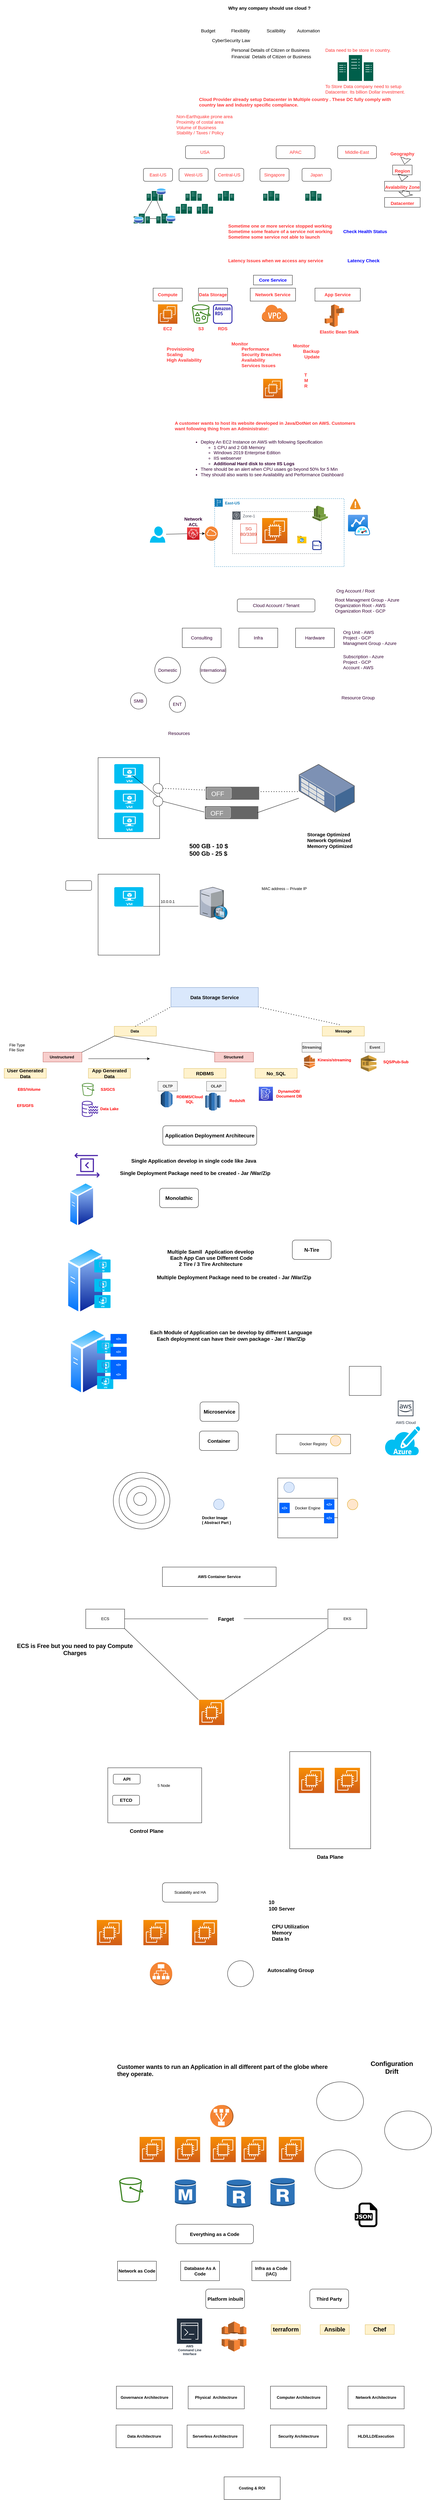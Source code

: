 <mxfile version="21.3.7" type="device">
  <diagram name="Page-1" id="H6eK7-1tzad92E6d6zle">
    <mxGraphModel dx="2206" dy="788" grid="1" gridSize="10" guides="1" tooltips="1" connect="1" arrows="1" fold="1" page="1" pageScale="1" pageWidth="827" pageHeight="1169" math="0" shadow="0">
      <root>
        <mxCell id="0" />
        <mxCell id="1" parent="0" />
        <mxCell id="SSOGD9VV4sk8QEWSTlWP-1" value="&lt;b&gt;&lt;font style=&quot;font-size: 14px;&quot;&gt;Why any company should use cloud ?&lt;/font&gt;&lt;/b&gt;" style="text;html=1;strokeColor=none;fillColor=none;align=left;verticalAlign=middle;whiteSpace=wrap;rounded=0;" parent="1" vertex="1">
          <mxGeometry x="170" y="30" width="440" height="50" as="geometry" />
        </mxCell>
        <mxCell id="SSOGD9VV4sk8QEWSTlWP-2" value="Budget" style="text;html=1;strokeColor=none;fillColor=none;align=center;verticalAlign=middle;whiteSpace=wrap;rounded=0;fontSize=14;" parent="1" vertex="1">
          <mxGeometry x="80" y="110" width="60" height="30" as="geometry" />
        </mxCell>
        <mxCell id="SSOGD9VV4sk8QEWSTlWP-3" value="Flexibility" style="text;html=1;strokeColor=none;fillColor=none;align=center;verticalAlign=middle;whiteSpace=wrap;rounded=0;fontSize=14;" parent="1" vertex="1">
          <mxGeometry x="180" y="110" width="60" height="30" as="geometry" />
        </mxCell>
        <mxCell id="SSOGD9VV4sk8QEWSTlWP-4" value="Scalibility" style="text;html=1;strokeColor=none;fillColor=none;align=center;verticalAlign=middle;whiteSpace=wrap;rounded=0;fontSize=14;" parent="1" vertex="1">
          <mxGeometry x="290" y="110" width="60" height="30" as="geometry" />
        </mxCell>
        <mxCell id="SSOGD9VV4sk8QEWSTlWP-5" value="Automation" style="text;html=1;strokeColor=none;fillColor=none;align=center;verticalAlign=middle;whiteSpace=wrap;rounded=0;fontSize=14;" parent="1" vertex="1">
          <mxGeometry x="390" y="110" width="60" height="30" as="geometry" />
        </mxCell>
        <mxCell id="SSOGD9VV4sk8QEWSTlWP-14" value="CyberSecurity Law" style="text;html=1;strokeColor=none;fillColor=none;align=left;verticalAlign=middle;whiteSpace=wrap;rounded=0;fontSize=14;" parent="1" vertex="1">
          <mxGeometry x="120" y="140" width="190" height="30" as="geometry" />
        </mxCell>
        <mxCell id="SSOGD9VV4sk8QEWSTlWP-15" value="Personal Details of Citizen or Business&amp;nbsp;" style="text;html=1;strokeColor=none;fillColor=none;align=left;verticalAlign=middle;whiteSpace=wrap;rounded=0;fontSize=14;" parent="1" vertex="1">
          <mxGeometry x="180" y="170" width="330" height="30" as="geometry" />
        </mxCell>
        <mxCell id="SSOGD9VV4sk8QEWSTlWP-16" value="Financial&amp;nbsp; Details of Citizen or Business&amp;nbsp;" style="text;html=1;strokeColor=none;fillColor=none;align=left;verticalAlign=middle;whiteSpace=wrap;rounded=0;fontSize=14;" parent="1" vertex="1">
          <mxGeometry x="180" y="190" width="330" height="30" as="geometry" />
        </mxCell>
        <mxCell id="SSOGD9VV4sk8QEWSTlWP-17" value="&lt;font color=&quot;#ff3333&quot;&gt;Data need to be store in country.&lt;/font&gt;" style="text;html=1;strokeColor=none;fillColor=none;align=left;verticalAlign=middle;whiteSpace=wrap;rounded=0;fontSize=14;" parent="1" vertex="1">
          <mxGeometry x="470" y="170" width="290" height="30" as="geometry" />
        </mxCell>
        <mxCell id="SSOGD9VV4sk8QEWSTlWP-18" value="" style="sketch=0;pointerEvents=1;shadow=0;dashed=0;html=1;strokeColor=none;fillColor=#005F4B;labelPosition=center;verticalLabelPosition=bottom;verticalAlign=top;align=center;outlineConnect=0;shape=mxgraph.veeam2.datacenter;fontSize=14;fontColor=#FF3333;" parent="1" vertex="1">
          <mxGeometry x="510" y="200" width="110" height="80" as="geometry" />
        </mxCell>
        <mxCell id="SSOGD9VV4sk8QEWSTlWP-19" value="&lt;font color=&quot;#ff3333&quot;&gt;To Store Data company need to setup Datacenter. Its billion Dollar investment.&lt;/font&gt;" style="text;html=1;strokeColor=none;fillColor=none;align=left;verticalAlign=middle;whiteSpace=wrap;rounded=0;fontSize=14;" parent="1" vertex="1">
          <mxGeometry x="470" y="290" width="290" height="30" as="geometry" />
        </mxCell>
        <mxCell id="SSOGD9VV4sk8QEWSTlWP-20" value="&lt;font color=&quot;#ff3333&quot;&gt;Cloud Provider already setup Datacenter in Multiple country . These&amp;nbsp;DC fully comply with country law and Industry&amp;nbsp;specific compliance.&lt;/font&gt;" style="text;html=1;strokeColor=none;fillColor=none;align=left;verticalAlign=middle;whiteSpace=wrap;rounded=0;fontSize=14;fontStyle=1" parent="1" vertex="1">
          <mxGeometry x="80" y="330" width="640" height="30" as="geometry" />
        </mxCell>
        <mxCell id="SSOGD9VV4sk8QEWSTlWP-21" value="USA" style="rounded=1;whiteSpace=wrap;html=1;fontSize=14;fontColor=#FF3333;" parent="1" vertex="1">
          <mxGeometry x="40" y="480" width="120" height="40" as="geometry" />
        </mxCell>
        <mxCell id="SSOGD9VV4sk8QEWSTlWP-22" value="APAC" style="rounded=1;whiteSpace=wrap;html=1;fontSize=14;fontColor=#FF3333;" parent="1" vertex="1">
          <mxGeometry x="320" y="480" width="120" height="40" as="geometry" />
        </mxCell>
        <mxCell id="SSOGD9VV4sk8QEWSTlWP-23" value="Middle-East" style="rounded=1;whiteSpace=wrap;html=1;fontSize=14;fontColor=#FF3333;" parent="1" vertex="1">
          <mxGeometry x="510" y="480" width="120" height="40" as="geometry" />
        </mxCell>
        <mxCell id="SSOGD9VV4sk8QEWSTlWP-24" value="Non-Earthquake prone area&lt;br&gt;Proximity of costal area&lt;br&gt;Volume of Business&lt;br&gt;Stability / Taxes / Policy&amp;nbsp;" style="text;html=1;strokeColor=none;fillColor=none;align=left;verticalAlign=middle;whiteSpace=wrap;rounded=0;fontSize=14;fontColor=#FF3333;" parent="1" vertex="1">
          <mxGeometry x="10" y="400" width="350" height="30" as="geometry" />
        </mxCell>
        <mxCell id="SSOGD9VV4sk8QEWSTlWP-25" value="East-US" style="rounded=1;whiteSpace=wrap;html=1;fontSize=14;fontColor=#FF3333;" parent="1" vertex="1">
          <mxGeometry x="-90" y="550" width="90" height="40" as="geometry" />
        </mxCell>
        <mxCell id="SSOGD9VV4sk8QEWSTlWP-26" value="West-US" style="rounded=1;whiteSpace=wrap;html=1;fontSize=14;fontColor=#FF3333;" parent="1" vertex="1">
          <mxGeometry x="20" y="550" width="90" height="40" as="geometry" />
        </mxCell>
        <mxCell id="SSOGD9VV4sk8QEWSTlWP-27" value="Central-US" style="rounded=1;whiteSpace=wrap;html=1;fontSize=14;fontColor=#FF3333;" parent="1" vertex="1">
          <mxGeometry x="130" y="550" width="90" height="40" as="geometry" />
        </mxCell>
        <mxCell id="SSOGD9VV4sk8QEWSTlWP-28" value="Singapore" style="rounded=1;whiteSpace=wrap;html=1;fontSize=14;fontColor=#FF3333;" parent="1" vertex="1">
          <mxGeometry x="270" y="550" width="90" height="40" as="geometry" />
        </mxCell>
        <mxCell id="SSOGD9VV4sk8QEWSTlWP-29" value="Japan" style="rounded=1;whiteSpace=wrap;html=1;fontSize=14;fontColor=#FF3333;" parent="1" vertex="1">
          <mxGeometry x="400" y="550" width="90" height="40" as="geometry" />
        </mxCell>
        <mxCell id="SSOGD9VV4sk8QEWSTlWP-30" value="" style="sketch=0;pointerEvents=1;shadow=0;dashed=0;html=1;strokeColor=none;fillColor=#005F4B;labelPosition=center;verticalLabelPosition=bottom;verticalAlign=top;align=center;outlineConnect=0;shape=mxgraph.veeam2.datacenter;fontSize=14;fontColor=#FF3333;" parent="1" vertex="1">
          <mxGeometry x="-80" y="620" width="50" height="30" as="geometry" />
        </mxCell>
        <mxCell id="SSOGD9VV4sk8QEWSTlWP-31" value="" style="sketch=0;pointerEvents=1;shadow=0;dashed=0;html=1;strokeColor=none;fillColor=#005F4B;labelPosition=center;verticalLabelPosition=bottom;verticalAlign=top;align=center;outlineConnect=0;shape=mxgraph.veeam2.datacenter;fontSize=14;fontColor=#FF3333;" parent="1" vertex="1">
          <mxGeometry x="40" y="620" width="50" height="30" as="geometry" />
        </mxCell>
        <mxCell id="SSOGD9VV4sk8QEWSTlWP-32" value="" style="sketch=0;pointerEvents=1;shadow=0;dashed=0;html=1;strokeColor=none;fillColor=#005F4B;labelPosition=center;verticalLabelPosition=bottom;verticalAlign=top;align=center;outlineConnect=0;shape=mxgraph.veeam2.datacenter;fontSize=14;fontColor=#FF3333;" parent="1" vertex="1">
          <mxGeometry x="140" y="620" width="50" height="30" as="geometry" />
        </mxCell>
        <mxCell id="SSOGD9VV4sk8QEWSTlWP-33" value="" style="sketch=0;pointerEvents=1;shadow=0;dashed=0;html=1;strokeColor=none;fillColor=#005F4B;labelPosition=center;verticalLabelPosition=bottom;verticalAlign=top;align=center;outlineConnect=0;shape=mxgraph.veeam2.datacenter;fontSize=14;fontColor=#FF3333;" parent="1" vertex="1">
          <mxGeometry x="280" y="620" width="50" height="30" as="geometry" />
        </mxCell>
        <mxCell id="SSOGD9VV4sk8QEWSTlWP-34" value="" style="sketch=0;pointerEvents=1;shadow=0;dashed=0;html=1;strokeColor=none;fillColor=#005F4B;labelPosition=center;verticalLabelPosition=bottom;verticalAlign=top;align=center;outlineConnect=0;shape=mxgraph.veeam2.datacenter;fontSize=14;fontColor=#FF3333;" parent="1" vertex="1">
          <mxGeometry x="410" y="620" width="50" height="30" as="geometry" />
        </mxCell>
        <mxCell id="SSOGD9VV4sk8QEWSTlWP-35" value="" style="aspect=fixed;perimeter=ellipsePerimeter;html=1;align=center;shadow=0;dashed=0;spacingTop=3;image;image=img/lib/active_directory/database.svg;fontSize=14;fontColor=#FF3333;" parent="1" vertex="1">
          <mxGeometry x="-50" y="610" width="30" height="22.2" as="geometry" />
        </mxCell>
        <mxCell id="SSOGD9VV4sk8QEWSTlWP-36" value="" style="sketch=0;pointerEvents=1;shadow=0;dashed=0;html=1;strokeColor=none;fillColor=#005F4B;labelPosition=center;verticalLabelPosition=bottom;verticalAlign=top;align=center;outlineConnect=0;shape=mxgraph.veeam2.datacenter;fontSize=14;fontColor=#FF3333;" parent="1" vertex="1">
          <mxGeometry x="-120" y="690" width="50" height="30" as="geometry" />
        </mxCell>
        <mxCell id="SSOGD9VV4sk8QEWSTlWP-37" value="" style="sketch=0;pointerEvents=1;shadow=0;dashed=0;html=1;strokeColor=none;fillColor=#005F4B;labelPosition=center;verticalLabelPosition=bottom;verticalAlign=top;align=center;outlineConnect=0;shape=mxgraph.veeam2.datacenter;fontSize=14;fontColor=#FF3333;" parent="1" vertex="1">
          <mxGeometry x="-50" y="690" width="50" height="30" as="geometry" />
        </mxCell>
        <mxCell id="SSOGD9VV4sk8QEWSTlWP-38" value="" style="sketch=0;pointerEvents=1;shadow=0;dashed=0;html=1;strokeColor=none;fillColor=#005F4B;labelPosition=center;verticalLabelPosition=bottom;verticalAlign=top;align=center;outlineConnect=0;shape=mxgraph.veeam2.datacenter;fontSize=14;fontColor=#FF3333;" parent="1" vertex="1">
          <mxGeometry x="10" y="660" width="50" height="30" as="geometry" />
        </mxCell>
        <mxCell id="SSOGD9VV4sk8QEWSTlWP-39" value="" style="sketch=0;pointerEvents=1;shadow=0;dashed=0;html=1;strokeColor=none;fillColor=#005F4B;labelPosition=center;verticalLabelPosition=bottom;verticalAlign=top;align=center;outlineConnect=0;shape=mxgraph.veeam2.datacenter;fontSize=14;fontColor=#FF3333;" parent="1" vertex="1">
          <mxGeometry x="75" y="660" width="50" height="30" as="geometry" />
        </mxCell>
        <mxCell id="SSOGD9VV4sk8QEWSTlWP-40" value="" style="endArrow=none;html=1;rounded=0;fontSize=14;fontColor=#FF3333;" parent="1" source="SSOGD9VV4sk8QEWSTlWP-36" target="SSOGD9VV4sk8QEWSTlWP-30" edge="1">
          <mxGeometry width="50" height="50" relative="1" as="geometry">
            <mxPoint x="300" y="740" as="sourcePoint" />
            <mxPoint x="350" y="690" as="targetPoint" />
          </mxGeometry>
        </mxCell>
        <mxCell id="SSOGD9VV4sk8QEWSTlWP-41" value="" style="endArrow=none;html=1;rounded=0;fontSize=14;fontColor=#FF3333;" parent="1" source="SSOGD9VV4sk8QEWSTlWP-37" target="SSOGD9VV4sk8QEWSTlWP-30" edge="1">
          <mxGeometry width="50" height="50" relative="1" as="geometry">
            <mxPoint x="-76" y="700" as="sourcePoint" />
            <mxPoint x="-54" y="660" as="targetPoint" />
          </mxGeometry>
        </mxCell>
        <mxCell id="SSOGD9VV4sk8QEWSTlWP-42" value="" style="endArrow=none;html=1;rounded=0;fontSize=14;fontColor=#FF3333;" parent="1" source="SSOGD9VV4sk8QEWSTlWP-37" target="SSOGD9VV4sk8QEWSTlWP-36" edge="1">
          <mxGeometry width="50" height="50" relative="1" as="geometry">
            <mxPoint x="-21" y="700" as="sourcePoint" />
            <mxPoint x="-39" y="660" as="targetPoint" />
          </mxGeometry>
        </mxCell>
        <mxCell id="SSOGD9VV4sk8QEWSTlWP-43" value="" style="aspect=fixed;perimeter=ellipsePerimeter;html=1;align=center;shadow=0;dashed=0;spacingTop=3;image;image=img/lib/active_directory/database.svg;fontSize=14;fontColor=#FF3333;" parent="1" vertex="1">
          <mxGeometry x="-20" y="693.9" width="30" height="22.2" as="geometry" />
        </mxCell>
        <mxCell id="SSOGD9VV4sk8QEWSTlWP-44" value="" style="aspect=fixed;perimeter=ellipsePerimeter;html=1;align=center;shadow=0;dashed=0;spacingTop=3;image;image=img/lib/active_directory/database.svg;fontSize=14;fontColor=#FF3333;" parent="1" vertex="1">
          <mxGeometry x="-120" y="697.8" width="30" height="22.2" as="geometry" />
        </mxCell>
        <mxCell id="SSOGD9VV4sk8QEWSTlWP-45" value="Geography" style="text;html=1;strokeColor=none;fillColor=none;align=center;verticalAlign=middle;whiteSpace=wrap;rounded=0;fontSize=14;fontColor=#FF3333;fontStyle=1" parent="1" vertex="1">
          <mxGeometry x="680" y="490" width="60" height="30" as="geometry" />
        </mxCell>
        <mxCell id="SSOGD9VV4sk8QEWSTlWP-46" value="Region" style="text;html=1;strokeColor=default;fillColor=default;align=center;verticalAlign=top;whiteSpace=wrap;rounded=0;fontSize=14;fontColor=#FF3333;fontStyle=1;shadow=0;dashed=0;spacingTop=3;labelBackgroundColor=default;" parent="1" vertex="1">
          <mxGeometry x="680" y="540" width="60" height="30" as="geometry" />
        </mxCell>
        <mxCell id="SSOGD9VV4sk8QEWSTlWP-47" value="Avalability Zone" style="text;html=1;strokeColor=default;fillColor=default;align=center;verticalAlign=top;whiteSpace=wrap;rounded=0;fontSize=14;fontColor=#FF3333;fontStyle=1;shadow=0;dashed=0;spacingTop=3;labelBackgroundColor=default;" parent="1" vertex="1">
          <mxGeometry x="655" y="590" width="110" height="30" as="geometry" />
        </mxCell>
        <mxCell id="SSOGD9VV4sk8QEWSTlWP-48" value="Datacenter" style="text;html=1;strokeColor=default;fillColor=default;align=center;verticalAlign=top;whiteSpace=wrap;rounded=0;fontSize=14;fontColor=#FF3333;fontStyle=1;shadow=0;dashed=0;spacingTop=3;labelBackgroundColor=default;" parent="1" vertex="1">
          <mxGeometry x="655" y="640" width="110" height="30" as="geometry" />
        </mxCell>
        <mxCell id="SSOGD9VV4sk8QEWSTlWP-49" value="" style="shape=flexArrow;endArrow=classic;html=1;rounded=0;fontSize=14;fontColor=#FF3333;entryX=0.608;entryY=-0.077;entryDx=0;entryDy=0;entryPerimeter=0;exitX=0.667;exitY=1;exitDx=0;exitDy=0;exitPerimeter=0;" parent="1" source="SSOGD9VV4sk8QEWSTlWP-45" target="SSOGD9VV4sk8QEWSTlWP-46" edge="1">
          <mxGeometry width="50" height="50" relative="1" as="geometry">
            <mxPoint x="300" y="650" as="sourcePoint" />
            <mxPoint x="350" y="600" as="targetPoint" />
          </mxGeometry>
        </mxCell>
        <mxCell id="SSOGD9VV4sk8QEWSTlWP-50" value="" style="shape=flexArrow;endArrow=classic;html=1;rounded=0;fontSize=14;fontColor=#FF3333;entryX=0.608;entryY=-0.077;entryDx=0;entryDy=0;entryPerimeter=0;exitX=0.667;exitY=1;exitDx=0;exitDy=0;exitPerimeter=0;" parent="1" edge="1">
          <mxGeometry width="50" height="50" relative="1" as="geometry">
            <mxPoint x="712" y="572" as="sourcePoint" />
            <mxPoint x="708" y="590" as="targetPoint" />
          </mxGeometry>
        </mxCell>
        <mxCell id="SSOGD9VV4sk8QEWSTlWP-51" value="" style="shape=flexArrow;endArrow=classic;html=1;rounded=0;fontSize=14;fontColor=#FF3333;entryX=0.608;entryY=-0.077;entryDx=0;entryDy=0;entryPerimeter=0;exitX=0.667;exitY=1;exitDx=0;exitDy=0;exitPerimeter=0;width=22.069;endSize=3.145;" parent="1" edge="1">
          <mxGeometry width="50" height="50" relative="1" as="geometry">
            <mxPoint x="722" y="620" as="sourcePoint" />
            <mxPoint x="718" y="638" as="targetPoint" />
          </mxGeometry>
        </mxCell>
        <mxCell id="SSOGD9VV4sk8QEWSTlWP-52" value="Sometime one or more service stopped working&amp;nbsp;&lt;br&gt;Sometime some feature of a service not working&lt;br&gt;Sometime some service not able to launch" style="text;html=1;strokeColor=none;fillColor=none;align=left;verticalAlign=middle;whiteSpace=wrap;rounded=0;fontSize=14;fontColor=#FF3333;fontStyle=1" parent="1" vertex="1">
          <mxGeometry x="170" y="730" width="470" height="30" as="geometry" />
        </mxCell>
        <mxCell id="SSOGD9VV4sk8QEWSTlWP-53" value="Check Health Status" style="text;html=1;strokeColor=none;fillColor=none;align=center;verticalAlign=middle;whiteSpace=wrap;rounded=0;fontSize=14;fontColor=#0000FF;fontStyle=1" parent="1" vertex="1">
          <mxGeometry x="510" y="730" width="170" height="30" as="geometry" />
        </mxCell>
        <mxCell id="SSOGD9VV4sk8QEWSTlWP-54" value="Latency Issues when we access any service" style="text;html=1;strokeColor=none;fillColor=none;align=left;verticalAlign=middle;whiteSpace=wrap;rounded=0;fontSize=14;fontColor=#FF3333;fontStyle=1" parent="1" vertex="1">
          <mxGeometry x="170" y="820" width="335" height="30" as="geometry" />
        </mxCell>
        <mxCell id="SSOGD9VV4sk8QEWSTlWP-55" value="Latency Check" style="text;html=1;strokeColor=none;fillColor=none;align=center;verticalAlign=middle;whiteSpace=wrap;rounded=0;fontSize=14;fontColor=#0000FF;fontStyle=1" parent="1" vertex="1">
          <mxGeometry x="505" y="820" width="170" height="30" as="geometry" />
        </mxCell>
        <mxCell id="SSOGD9VV4sk8QEWSTlWP-56" value="Core Service" style="rounded=0;whiteSpace=wrap;html=1;fontSize=14;fontColor=#0000FF;fontStyle=1" parent="1" vertex="1">
          <mxGeometry x="250" y="880" width="120" height="30" as="geometry" />
        </mxCell>
        <mxCell id="SSOGD9VV4sk8QEWSTlWP-57" value="Compute" style="rounded=0;whiteSpace=wrap;html=1;fontSize=14;fontColor=#FF3333;fontStyle=1" parent="1" vertex="1">
          <mxGeometry x="-60" y="920" width="90" height="40" as="geometry" />
        </mxCell>
        <mxCell id="SSOGD9VV4sk8QEWSTlWP-58" value="Data Storage" style="rounded=0;whiteSpace=wrap;html=1;fontSize=14;fontColor=#FF3333;fontStyle=1" parent="1" vertex="1">
          <mxGeometry x="80" y="920" width="90" height="40" as="geometry" />
        </mxCell>
        <mxCell id="SSOGD9VV4sk8QEWSTlWP-59" value="Network Service" style="rounded=0;whiteSpace=wrap;html=1;fontSize=14;fontColor=#FF3333;fontStyle=1" parent="1" vertex="1">
          <mxGeometry x="240" y="920" width="140" height="40" as="geometry" />
        </mxCell>
        <mxCell id="SSOGD9VV4sk8QEWSTlWP-60" value="App Service" style="rounded=0;whiteSpace=wrap;html=1;fontSize=14;fontColor=#FF3333;fontStyle=1" parent="1" vertex="1">
          <mxGeometry x="440" y="920" width="140" height="40" as="geometry" />
        </mxCell>
        <mxCell id="SSOGD9VV4sk8QEWSTlWP-61" value="" style="sketch=0;points=[[0,0,0],[0.25,0,0],[0.5,0,0],[0.75,0,0],[1,0,0],[0,1,0],[0.25,1,0],[0.5,1,0],[0.75,1,0],[1,1,0],[0,0.25,0],[0,0.5,0],[0,0.75,0],[1,0.25,0],[1,0.5,0],[1,0.75,0]];outlineConnect=0;fontColor=#232F3E;gradientColor=#F78E04;gradientDirection=north;fillColor=#D05C17;strokeColor=#ffffff;dashed=0;verticalLabelPosition=bottom;verticalAlign=top;align=center;html=1;fontSize=12;fontStyle=0;aspect=fixed;shape=mxgraph.aws4.resourceIcon;resIcon=mxgraph.aws4.ec2;" parent="1" vertex="1">
          <mxGeometry x="-45" y="970" width="60" height="60" as="geometry" />
        </mxCell>
        <mxCell id="SSOGD9VV4sk8QEWSTlWP-62" value="" style="sketch=0;outlineConnect=0;fontColor=#232F3E;gradientColor=none;fillColor=#3F8624;strokeColor=none;dashed=0;verticalLabelPosition=bottom;verticalAlign=top;align=center;html=1;fontSize=12;fontStyle=0;aspect=fixed;pointerEvents=1;shape=mxgraph.aws4.bucket_with_objects;" parent="1" vertex="1">
          <mxGeometry x="60" y="970" width="57.69" height="60" as="geometry" />
        </mxCell>
        <mxCell id="SSOGD9VV4sk8QEWSTlWP-63" value="" style="sketch=0;outlineConnect=0;fontColor=#232F3E;gradientColor=none;fillColor=#2E27AD;strokeColor=none;dashed=0;verticalLabelPosition=bottom;verticalAlign=top;align=center;html=1;fontSize=12;fontStyle=0;aspect=fixed;pointerEvents=1;shape=mxgraph.aws4.rds_instance_alt;" parent="1" vertex="1">
          <mxGeometry x="125" y="970" width="60" height="60" as="geometry" />
        </mxCell>
        <mxCell id="SSOGD9VV4sk8QEWSTlWP-64" value="" style="outlineConnect=0;dashed=0;verticalLabelPosition=bottom;verticalAlign=top;align=center;html=1;shape=mxgraph.aws3.virtual_private_cloud;fillColor=#F58534;gradientColor=none;fontSize=14;fontColor=#FF3333;" parent="1" vertex="1">
          <mxGeometry x="275.25" y="970" width="79.5" height="54" as="geometry" />
        </mxCell>
        <mxCell id="SSOGD9VV4sk8QEWSTlWP-65" value="" style="outlineConnect=0;dashed=0;verticalLabelPosition=bottom;verticalAlign=top;align=center;html=1;shape=mxgraph.aws3.elastic_beanstalk;fillColor=#F58534;gradientColor=none;fontSize=14;fontColor=#FF3333;" parent="1" vertex="1">
          <mxGeometry x="470" y="970" width="60" height="70" as="geometry" />
        </mxCell>
        <mxCell id="SSOGD9VV4sk8QEWSTlWP-66" value="EC2" style="text;html=1;strokeColor=none;fillColor=none;align=center;verticalAlign=middle;whiteSpace=wrap;rounded=0;fontSize=14;fontColor=#FF3333;fontStyle=1" parent="1" vertex="1">
          <mxGeometry x="-45" y="1030" width="60" height="30" as="geometry" />
        </mxCell>
        <mxCell id="SSOGD9VV4sk8QEWSTlWP-67" value="S3" style="text;html=1;strokeColor=none;fillColor=none;align=center;verticalAlign=middle;whiteSpace=wrap;rounded=0;fontSize=14;fontColor=#FF3333;fontStyle=1" parent="1" vertex="1">
          <mxGeometry x="57.69" y="1030" width="60" height="30" as="geometry" />
        </mxCell>
        <mxCell id="SSOGD9VV4sk8QEWSTlWP-68" value="RDS" style="text;html=1;strokeColor=none;fillColor=none;align=center;verticalAlign=middle;whiteSpace=wrap;rounded=0;fontSize=14;fontColor=#FF3333;fontStyle=1" parent="1" vertex="1">
          <mxGeometry x="125" y="1030" width="60" height="30" as="geometry" />
        </mxCell>
        <mxCell id="SSOGD9VV4sk8QEWSTlWP-69" value="Elastic Bean Stalk" style="text;html=1;strokeColor=none;fillColor=none;align=center;verticalAlign=middle;whiteSpace=wrap;rounded=0;fontSize=14;fontColor=#FF3333;fontStyle=1" parent="1" vertex="1">
          <mxGeometry x="450" y="1040" width="130" height="30" as="geometry" />
        </mxCell>
        <mxCell id="SSOGD9VV4sk8QEWSTlWP-70" value="Provisioning&amp;nbsp;&lt;br&gt;Scaling&amp;nbsp;&lt;br&gt;High Availability" style="text;html=1;strokeColor=none;fillColor=none;align=left;verticalAlign=middle;whiteSpace=wrap;rounded=0;fontSize=14;fontColor=#FF3333;fontStyle=1" parent="1" vertex="1">
          <mxGeometry x="-20" y="1110" width="150" height="30" as="geometry" />
        </mxCell>
        <mxCell id="SSOGD9VV4sk8QEWSTlWP-71" value="Monitor&lt;br&gt;&lt;span style=&quot;white-space: pre;&quot;&gt;&#x9;&lt;/span&gt;Performance&lt;br&gt;&amp;nbsp; &amp;nbsp; &amp;nbsp; &amp;nbsp; Security Breaches&lt;br&gt;&amp;nbsp; &amp;nbsp; &amp;nbsp; &amp;nbsp; Availability&lt;br&gt;&amp;nbsp; &amp;nbsp; &amp;nbsp; &amp;nbsp; Services Issues&lt;br&gt;" style="text;html=1;strokeColor=none;fillColor=none;align=left;verticalAlign=middle;whiteSpace=wrap;rounded=0;fontSize=14;fontColor=#FF3333;fontStyle=1" parent="1" vertex="1">
          <mxGeometry x="180" y="1110" width="170" height="30" as="geometry" />
        </mxCell>
        <mxCell id="SSOGD9VV4sk8QEWSTlWP-72" value="Monitor&lt;br&gt;&lt;span style=&quot;white-space: pre;&quot;&gt;&#x9;&lt;/span&gt;Backup&lt;br&gt;&amp;nbsp; &amp;nbsp; &amp;nbsp; &amp;nbsp; &amp;nbsp;Update&amp;nbsp;" style="text;html=1;strokeColor=none;fillColor=none;align=left;verticalAlign=middle;whiteSpace=wrap;rounded=0;fontSize=14;fontColor=#FF3333;fontStyle=1" parent="1" vertex="1">
          <mxGeometry x="370" y="1100" width="170" height="30" as="geometry" />
        </mxCell>
        <mxCell id="SSOGD9VV4sk8QEWSTlWP-73" value="" style="sketch=0;points=[[0,0,0],[0.25,0,0],[0.5,0,0],[0.75,0,0],[1,0,0],[0,1,0],[0.25,1,0],[0.5,1,0],[0.75,1,0],[1,1,0],[0,0.25,0],[0,0.5,0],[0,0.75,0],[1,0.25,0],[1,0.5,0],[1,0.75,0]];outlineConnect=0;fontColor=#232F3E;gradientColor=#F78E04;gradientDirection=north;fillColor=#D05C17;strokeColor=#ffffff;dashed=0;verticalLabelPosition=bottom;verticalAlign=top;align=center;html=1;fontSize=12;fontStyle=0;aspect=fixed;shape=mxgraph.aws4.resourceIcon;resIcon=mxgraph.aws4.ec2;" parent="1" vertex="1">
          <mxGeometry x="280" y="1200" width="60" height="60" as="geometry" />
        </mxCell>
        <mxCell id="SSOGD9VV4sk8QEWSTlWP-74" value="&lt;b&gt;T&lt;br&gt;M&lt;br&gt;R&lt;br&gt;&lt;/b&gt;" style="text;html=1;strokeColor=none;fillColor=none;align=left;verticalAlign=middle;whiteSpace=wrap;rounded=0;fontSize=14;fontColor=#FF3333;" parent="1" vertex="1">
          <mxGeometry x="405" y="1190" width="245" height="30" as="geometry" />
        </mxCell>
        <mxCell id="SSOGD9VV4sk8QEWSTlWP-75" value="A customer wants to host its website developed in Java/DotNet on AWS. Customers want following thing from an Administrator:" style="text;html=1;strokeColor=none;fillColor=none;align=left;verticalAlign=middle;whiteSpace=wrap;rounded=0;fontSize=14;fontColor=#FF3333;fontStyle=1" parent="1" vertex="1">
          <mxGeometry x="5" y="1330" width="595" height="30" as="geometry" />
        </mxCell>
        <mxCell id="SSOGD9VV4sk8QEWSTlWP-76" value="&lt;ul&gt;&lt;li&gt;Deploy An EC2 Instance on AWS with following Specification&lt;/li&gt;&lt;ul&gt;&lt;li&gt;1 CPU and 2 GB Memory&lt;/li&gt;&lt;li&gt;Windows 2019 Enterprise Edition&amp;nbsp;&lt;/li&gt;&lt;li&gt;IIS webserver&lt;/li&gt;&lt;li&gt;&lt;b&gt;Additional Hard disk to store IIS Logs&lt;/b&gt;&lt;/li&gt;&lt;/ul&gt;&lt;li&gt;There should be an alert when CPU usaes go beyond 50% for 5 Min&amp;nbsp;&lt;/li&gt;&lt;li&gt;They should also wants to see Availability and Performance Dashboard&lt;/li&gt;&lt;/ul&gt;" style="text;html=1;strokeColor=none;fillColor=none;align=left;verticalAlign=middle;whiteSpace=wrap;rounded=0;fontSize=14;fontColor=#330033;" parent="1" vertex="1">
          <mxGeometry x="45" y="1430" width="555" height="30" as="geometry" />
        </mxCell>
        <mxCell id="SSOGD9VV4sk8QEWSTlWP-77" value="&lt;b&gt;East-US&lt;/b&gt;" style="points=[[0,0],[0.25,0],[0.5,0],[0.75,0],[1,0],[1,0.25],[1,0.5],[1,0.75],[1,1],[0.75,1],[0.5,1],[0.25,1],[0,1],[0,0.75],[0,0.5],[0,0.25]];outlineConnect=0;gradientColor=none;html=1;whiteSpace=wrap;fontSize=12;fontStyle=0;container=1;pointerEvents=0;collapsible=0;recursiveResize=0;shape=mxgraph.aws4.group;grIcon=mxgraph.aws4.group_region;strokeColor=#147EBA;fillColor=none;verticalAlign=top;align=left;spacingLeft=30;fontColor=#147EBA;dashed=1;" parent="1" vertex="1">
          <mxGeometry x="130" y="1570" width="400" height="210" as="geometry" />
        </mxCell>
        <mxCell id="SSOGD9VV4sk8QEWSTlWP-78" value="Zone-1" style="sketch=0;outlineConnect=0;gradientColor=none;html=1;whiteSpace=wrap;fontSize=12;fontStyle=0;shape=mxgraph.aws4.group;grIcon=mxgraph.aws4.group_availability_zone;strokeColor=#545B64;fillColor=none;verticalAlign=top;align=left;spacingLeft=30;fontColor=#545B64;dashed=1;" parent="SSOGD9VV4sk8QEWSTlWP-77" vertex="1">
          <mxGeometry x="55" y="40" width="275" height="130" as="geometry" />
        </mxCell>
        <mxCell id="SSOGD9VV4sk8QEWSTlWP-79" value="" style="sketch=0;points=[[0,0,0],[0.25,0,0],[0.5,0,0],[0.75,0,0],[1,0,0],[0,1,0],[0.25,1,0],[0.5,1,0],[0.75,1,0],[1,1,0],[0,0.25,0],[0,0.5,0],[0,0.75,0],[1,0.25,0],[1,0.5,0],[1,0.75,0]];outlineConnect=0;fontColor=#232F3E;gradientColor=#F78E04;gradientDirection=north;fillColor=#D05C17;strokeColor=#ffffff;dashed=0;verticalLabelPosition=bottom;verticalAlign=top;align=center;html=1;fontSize=12;fontStyle=0;aspect=fixed;shape=mxgraph.aws4.resourceIcon;resIcon=mxgraph.aws4.ec2;" parent="SSOGD9VV4sk8QEWSTlWP-77" vertex="1">
          <mxGeometry x="146.75" y="60" width="78" height="78" as="geometry" />
        </mxCell>
        <mxCell id="SSOGD9VV4sk8QEWSTlWP-81" value="" style="shape=image;html=1;verticalAlign=top;verticalLabelPosition=bottom;labelBackgroundColor=#ffffff;imageAspect=0;aspect=fixed;image=https://cdn1.iconfinder.com/data/icons/nuove/128x128/filesystems/www.png;fontSize=14;fontColor=#330033;" parent="SSOGD9VV4sk8QEWSTlWP-77" vertex="1">
          <mxGeometry x="200" y="75" width="48" height="48" as="geometry" />
        </mxCell>
        <mxCell id="SSOGD9VV4sk8QEWSTlWP-82" value="" style="sketch=0;aspect=fixed;pointerEvents=1;shadow=0;dashed=0;html=1;strokeColor=none;labelPosition=center;verticalLabelPosition=bottom;verticalAlign=top;align=center;fillColor=#00188D;shape=mxgraph.mscae.enterprise.code_file;fontSize=14;fontColor=#330033;" parent="SSOGD9VV4sk8QEWSTlWP-77" vertex="1">
          <mxGeometry x="302" y="130" width="28" height="28.57" as="geometry" />
        </mxCell>
        <mxCell id="SSOGD9VV4sk8QEWSTlWP-83" value="" style="aspect=fixed;html=1;points=[];align=center;image;fontSize=12;image=img/lib/azure2/general/Folder_Website.svg;fontColor=#330033;" parent="SSOGD9VV4sk8QEWSTlWP-77" vertex="1">
          <mxGeometry x="255.5" y="114.94" width="28" height="23.06" as="geometry" />
        </mxCell>
        <mxCell id="SSOGD9VV4sk8QEWSTlWP-87" value="SG&#xa;80/3389" style="fillColor=none;strokeColor=#DD3522;verticalAlign=top;fontStyle=0;fontColor=#DD3522;fontSize=14;" parent="SSOGD9VV4sk8QEWSTlWP-77" vertex="1">
          <mxGeometry x="80" y="78" width="50" height="60" as="geometry" />
        </mxCell>
        <mxCell id="SSOGD9VV4sk8QEWSTlWP-91" value="" style="outlineConnect=0;dashed=0;verticalLabelPosition=bottom;verticalAlign=top;align=center;html=1;shape=mxgraph.aws3.cloudwatch;fillColor=#759C3E;gradientColor=none;fontSize=14;fontColor=#330033;" parent="SSOGD9VV4sk8QEWSTlWP-77" vertex="1">
          <mxGeometry x="302" y="22" width="48" height="48" as="geometry" />
        </mxCell>
        <mxCell id="SSOGD9VV4sk8QEWSTlWP-84" value="" style="outlineConnect=0;dashed=0;verticalLabelPosition=bottom;verticalAlign=top;align=center;html=1;shape=mxgraph.aws3.internet_gateway;fillColor=#F58534;gradientColor=none;fontSize=14;fontColor=#330033;" parent="1" vertex="1">
          <mxGeometry x="100" y="1656" width="40" height="44" as="geometry" />
        </mxCell>
        <mxCell id="SSOGD9VV4sk8QEWSTlWP-85" value="" style="verticalLabelPosition=bottom;html=1;verticalAlign=top;align=center;strokeColor=none;fillColor=#00BEF2;shape=mxgraph.azure.user;fontSize=14;fontColor=#330033;" parent="1" vertex="1">
          <mxGeometry x="-70" y="1656" width="47.5" height="50" as="geometry" />
        </mxCell>
        <mxCell id="SSOGD9VV4sk8QEWSTlWP-86" value="" style="endArrow=classic;html=1;rounded=0;fontSize=14;fontColor=#330033;startArrow=none;" parent="1" source="SSOGD9VV4sk8QEWSTlWP-88" target="SSOGD9VV4sk8QEWSTlWP-84" edge="1">
          <mxGeometry width="50" height="50" relative="1" as="geometry">
            <mxPoint x="-20" y="1680" as="sourcePoint" />
            <mxPoint x="350" y="1560" as="targetPoint" />
          </mxGeometry>
        </mxCell>
        <mxCell id="SSOGD9VV4sk8QEWSTlWP-89" value="" style="endArrow=none;html=1;rounded=0;fontSize=14;fontColor=#330033;" parent="1" target="SSOGD9VV4sk8QEWSTlWP-88" edge="1">
          <mxGeometry width="50" height="50" relative="1" as="geometry">
            <mxPoint x="-20" y="1680" as="sourcePoint" />
            <mxPoint x="100" y="1678" as="targetPoint" />
          </mxGeometry>
        </mxCell>
        <mxCell id="SSOGD9VV4sk8QEWSTlWP-88" value="" style="sketch=0;points=[[0,0,0],[0.25,0,0],[0.5,0,0],[0.75,0,0],[1,0,0],[0,1,0],[0.25,1,0],[0.5,1,0],[0.75,1,0],[1,1,0],[0,0.25,0],[0,0.5,0],[0,0.75,0],[1,0.25,0],[1,0.5,0],[1,0.75,0]];outlineConnect=0;fontColor=#232F3E;gradientColor=#F54749;gradientDirection=north;fillColor=#C7131F;strokeColor=#ffffff;dashed=0;verticalLabelPosition=bottom;verticalAlign=top;align=center;html=1;fontSize=12;fontStyle=0;aspect=fixed;shape=mxgraph.aws4.resourceIcon;resIcon=mxgraph.aws4.firewall_manager;" parent="1" vertex="1">
          <mxGeometry x="45" y="1659" width="38" height="38" as="geometry" />
        </mxCell>
        <mxCell id="SSOGD9VV4sk8QEWSTlWP-90" value="Network ACL" style="text;html=1;strokeColor=none;fillColor=none;align=center;verticalAlign=middle;whiteSpace=wrap;rounded=0;fontSize=14;fontColor=#330033;fontStyle=1" parent="1" vertex="1">
          <mxGeometry x="34" y="1626" width="60" height="30" as="geometry" />
        </mxCell>
        <mxCell id="SSOGD9VV4sk8QEWSTlWP-92" value="" style="shadow=0;dashed=0;html=1;strokeColor=none;fillColor=#4495D1;labelPosition=center;verticalLabelPosition=bottom;verticalAlign=top;align=center;outlineConnect=0;shape=mxgraph.veeam.2d.alert;fontSize=14;fontColor=#330033;" parent="1" vertex="1">
          <mxGeometry x="548.4" y="1570" width="33.2" height="33.2" as="geometry" />
        </mxCell>
        <mxCell id="SSOGD9VV4sk8QEWSTlWP-93" value="" style="aspect=fixed;html=1;points=[];align=center;image;fontSize=12;image=img/lib/azure2/other/Azure_Monitor_Dashboard.svg;fontColor=#330033;" parent="1" vertex="1">
          <mxGeometry x="542" y="1620" width="68" height="63.2" as="geometry" />
        </mxCell>
        <mxCell id="SSOGD9VV4sk8QEWSTlWP-94" value="Cloud Account / Tenant" style="rounded=1;whiteSpace=wrap;html=1;fontSize=14;fontColor=#330033;" parent="1" vertex="1">
          <mxGeometry x="200" y="1880" width="240" height="40" as="geometry" />
        </mxCell>
        <mxCell id="SSOGD9VV4sk8QEWSTlWP-95" value="Org Account / Root" style="text;html=1;strokeColor=none;fillColor=none;align=center;verticalAlign=middle;whiteSpace=wrap;rounded=0;fontSize=14;fontColor=#330033;" parent="1" vertex="1">
          <mxGeometry x="440" y="1840" width="250" height="30" as="geometry" />
        </mxCell>
        <mxCell id="SSOGD9VV4sk8QEWSTlWP-96" value="Root Managment Group - Azure&lt;br&gt;Organization Root - AWS&lt;br&gt;Organization Root - GCP" style="text;html=1;strokeColor=none;fillColor=none;align=left;verticalAlign=middle;whiteSpace=wrap;rounded=0;fontSize=14;fontColor=#330033;" parent="1" vertex="1">
          <mxGeometry x="500" y="1885" width="260" height="30" as="geometry" />
        </mxCell>
        <mxCell id="SSOGD9VV4sk8QEWSTlWP-97" value="Consulting" style="rounded=0;whiteSpace=wrap;html=1;fontSize=14;fontColor=#330033;" parent="1" vertex="1">
          <mxGeometry x="30" y="1970" width="120" height="60" as="geometry" />
        </mxCell>
        <mxCell id="SSOGD9VV4sk8QEWSTlWP-98" value="Infra" style="rounded=0;whiteSpace=wrap;html=1;fontSize=14;fontColor=#330033;" parent="1" vertex="1">
          <mxGeometry x="205" y="1970" width="120" height="60" as="geometry" />
        </mxCell>
        <mxCell id="SSOGD9VV4sk8QEWSTlWP-99" value="Hardware" style="rounded=0;whiteSpace=wrap;html=1;fontSize=14;fontColor=#330033;" parent="1" vertex="1">
          <mxGeometry x="380" y="1970" width="120" height="60" as="geometry" />
        </mxCell>
        <mxCell id="SSOGD9VV4sk8QEWSTlWP-100" value="Org Unit - AWS&lt;br&gt;Project - GCP&amp;nbsp;&lt;br&gt;Managment Group - Azure&amp;nbsp;" style="text;html=1;strokeColor=none;fillColor=none;align=left;verticalAlign=middle;whiteSpace=wrap;rounded=0;fontSize=14;fontColor=#330033;" parent="1" vertex="1">
          <mxGeometry x="525" y="1985" width="240" height="30" as="geometry" />
        </mxCell>
        <mxCell id="SSOGD9VV4sk8QEWSTlWP-101" value="Domestic" style="ellipse;whiteSpace=wrap;html=1;aspect=fixed;fontSize=14;fontColor=#330033;" parent="1" vertex="1">
          <mxGeometry x="-55" y="2060" width="80" height="80" as="geometry" />
        </mxCell>
        <mxCell id="SSOGD9VV4sk8QEWSTlWP-102" value="International" style="ellipse;whiteSpace=wrap;html=1;aspect=fixed;fontSize=14;fontColor=#330033;" parent="1" vertex="1">
          <mxGeometry x="85" y="2060" width="80" height="80" as="geometry" />
        </mxCell>
        <mxCell id="SSOGD9VV4sk8QEWSTlWP-103" value="Subscription - Azure&lt;br&gt;Project - GCP&amp;nbsp;&lt;br&gt;Account - AWS" style="text;html=1;strokeColor=none;fillColor=none;align=left;verticalAlign=middle;whiteSpace=wrap;rounded=0;fontSize=14;fontColor=#330033;" parent="1" vertex="1">
          <mxGeometry x="525" y="2060" width="240" height="30" as="geometry" />
        </mxCell>
        <mxCell id="SSOGD9VV4sk8QEWSTlWP-104" value="SMB" style="ellipse;whiteSpace=wrap;html=1;aspect=fixed;fontSize=14;fontColor=#330033;" parent="1" vertex="1">
          <mxGeometry x="-130" y="2170" width="50" height="50" as="geometry" />
        </mxCell>
        <mxCell id="SSOGD9VV4sk8QEWSTlWP-105" value="ENT" style="ellipse;whiteSpace=wrap;html=1;aspect=fixed;fontSize=14;fontColor=#330033;" parent="1" vertex="1">
          <mxGeometry x="-10" y="2180" width="50" height="50" as="geometry" />
        </mxCell>
        <mxCell id="SSOGD9VV4sk8QEWSTlWP-106" value="Resource Group" style="text;html=1;strokeColor=none;fillColor=none;align=left;verticalAlign=middle;whiteSpace=wrap;rounded=0;fontSize=14;fontColor=#330033;" parent="1" vertex="1">
          <mxGeometry x="520" y="2170" width="240" height="30" as="geometry" />
        </mxCell>
        <mxCell id="SSOGD9VV4sk8QEWSTlWP-107" value="Resources" style="text;html=1;strokeColor=none;fillColor=none;align=center;verticalAlign=middle;whiteSpace=wrap;rounded=0;fontSize=14;fontColor=#330033;" parent="1" vertex="1">
          <mxGeometry x="-10" y="2280" width="60" height="30" as="geometry" />
        </mxCell>
        <mxCell id="gn4h22Pv78Su0KAkNXE8-1" value="" style="rounded=0;whiteSpace=wrap;html=1;" parent="1" vertex="1">
          <mxGeometry x="-230" y="2370" width="190" height="250" as="geometry" />
        </mxCell>
        <mxCell id="gn4h22Pv78Su0KAkNXE8-2" value="" style="image;points=[];aspect=fixed;html=1;align=center;shadow=0;dashed=0;image=img/lib/allied_telesis/storage/Datacenter_Server_Rack_Storage_Unit_Small.svg;" parent="1" vertex="1">
          <mxGeometry x="390" y="2390" width="172.77" height="150" as="geometry" />
        </mxCell>
        <mxCell id="gn4h22Pv78Su0KAkNXE8-3" value="" style="verticalLabelPosition=bottom;verticalAlign=top;html=1;shadow=0;dashed=0;strokeWidth=1;shape=mxgraph.android.switch_off;fillColor=#666666;sketch=0;" parent="1" vertex="1">
          <mxGeometry x="102.5" y="2460" width="165" height="40" as="geometry" />
        </mxCell>
        <mxCell id="gn4h22Pv78Su0KAkNXE8-4" value="" style="verticalLabelPosition=bottom;html=1;verticalAlign=top;align=center;strokeColor=none;fillColor=#00BEF2;shape=mxgraph.azure.virtual_machine;" parent="1" vertex="1">
          <mxGeometry x="-180" y="2390" width="90" height="60" as="geometry" />
        </mxCell>
        <mxCell id="gn4h22Pv78Su0KAkNXE8-5" value="" style="endArrow=none;html=1;rounded=0;exitX=0.622;exitY=0.583;exitDx=0;exitDy=0;exitPerimeter=0;entryX=1;entryY=0.5;entryDx=0;entryDy=0;" parent="1" source="gn4h22Pv78Su0KAkNXE8-4" target="gn4h22Pv78Su0KAkNXE8-1" edge="1">
          <mxGeometry width="50" height="50" relative="1" as="geometry">
            <mxPoint x="120" y="2740" as="sourcePoint" />
            <mxPoint x="170" y="2690" as="targetPoint" />
          </mxGeometry>
        </mxCell>
        <mxCell id="gn4h22Pv78Su0KAkNXE8-6" value="" style="ellipse;whiteSpace=wrap;html=1;aspect=fixed;" parent="1" vertex="1">
          <mxGeometry x="-60" y="2450" width="30" height="30" as="geometry" />
        </mxCell>
        <mxCell id="gn4h22Pv78Su0KAkNXE8-7" value="" style="ellipse;whiteSpace=wrap;html=1;aspect=fixed;" parent="1" vertex="1">
          <mxGeometry x="-60" y="2490" width="30" height="30" as="geometry" />
        </mxCell>
        <mxCell id="gn4h22Pv78Su0KAkNXE8-8" value="" style="endArrow=none;dashed=1;html=1;dashPattern=1 3;strokeWidth=2;rounded=0;exitX=1;exitY=0.5;exitDx=0;exitDy=0;" parent="1" source="gn4h22Pv78Su0KAkNXE8-6" edge="1">
          <mxGeometry width="50" height="50" relative="1" as="geometry">
            <mxPoint x="120" y="2740" as="sourcePoint" />
            <mxPoint x="100" y="2470" as="targetPoint" />
          </mxGeometry>
        </mxCell>
        <mxCell id="gn4h22Pv78Su0KAkNXE8-9" value="" style="endArrow=none;dashed=1;html=1;dashPattern=1 3;strokeWidth=2;rounded=0;exitX=1;exitY=0.5;exitDx=0;exitDy=0;entryX=0.006;entryY=0.567;entryDx=0;entryDy=0;entryPerimeter=0;" parent="1" target="gn4h22Pv78Su0KAkNXE8-2" edge="1">
          <mxGeometry width="50" height="50" relative="1" as="geometry">
            <mxPoint x="272.5" y="2475" as="sourcePoint" />
            <mxPoint x="402.5" y="2480" as="targetPoint" />
          </mxGeometry>
        </mxCell>
        <mxCell id="gn4h22Pv78Su0KAkNXE8-10" value="" style="verticalLabelPosition=bottom;html=1;verticalAlign=top;align=center;strokeColor=none;fillColor=#00BEF2;shape=mxgraph.azure.virtual_machine;" parent="1" vertex="1">
          <mxGeometry x="-180" y="2540" width="90" height="60" as="geometry" />
        </mxCell>
        <mxCell id="gn4h22Pv78Su0KAkNXE8-11" value="" style="verticalLabelPosition=bottom;html=1;verticalAlign=top;align=center;strokeColor=none;fillColor=#00BEF2;shape=mxgraph.azure.virtual_machine;" parent="1" vertex="1">
          <mxGeometry x="-180" y="2470" width="90" height="60" as="geometry" />
        </mxCell>
        <mxCell id="gn4h22Pv78Su0KAkNXE8-12" value="" style="verticalLabelPosition=bottom;verticalAlign=top;html=1;shadow=0;dashed=0;strokeWidth=1;shape=mxgraph.android.switch_off;fillColor=#666666;sketch=0;" parent="1" vertex="1">
          <mxGeometry x="100" y="2520" width="165" height="40" as="geometry" />
        </mxCell>
        <mxCell id="gn4h22Pv78Su0KAkNXE8-13" value="" style="endArrow=none;html=1;rounded=0;exitX=0.622;exitY=0.583;exitDx=0;exitDy=0;exitPerimeter=0;entryX=-0.012;entryY=0.45;entryDx=0;entryDy=0;entryPerimeter=0;" parent="1" target="gn4h22Pv78Su0KAkNXE8-12" edge="1">
          <mxGeometry width="50" height="50" relative="1" as="geometry">
            <mxPoint x="-30" y="2505" as="sourcePoint" />
            <mxPoint x="64" y="2575" as="targetPoint" />
          </mxGeometry>
        </mxCell>
        <mxCell id="gn4h22Pv78Su0KAkNXE8-14" value="" style="endArrow=none;html=1;rounded=0;exitX=0.622;exitY=0.583;exitDx=0;exitDy=0;exitPerimeter=0;" parent="1" target="gn4h22Pv78Su0KAkNXE8-2" edge="1">
          <mxGeometry width="50" height="50" relative="1" as="geometry">
            <mxPoint x="262" y="2540" as="sourcePoint" />
            <mxPoint x="390" y="2573" as="targetPoint" />
          </mxGeometry>
        </mxCell>
        <mxCell id="gn4h22Pv78Su0KAkNXE8-15" value="500 GB - 10 $&lt;br&gt;500 Gb - 25 $" style="text;html=1;strokeColor=none;fillColor=none;align=left;verticalAlign=middle;whiteSpace=wrap;rounded=0;fontStyle=1;fontSize=19;" parent="1" vertex="1">
          <mxGeometry x="50" y="2640" width="190" height="30" as="geometry" />
        </mxCell>
        <mxCell id="gn4h22Pv78Su0KAkNXE8-16" value="&lt;font style=&quot;font-size: 15px;&quot;&gt;Storage Optimized&amp;nbsp;&lt;br&gt;Network Optimized&lt;br&gt;Memorry Optimized&amp;nbsp;&lt;br&gt;&lt;/font&gt;" style="text;html=1;strokeColor=none;fillColor=none;align=left;verticalAlign=middle;whiteSpace=wrap;rounded=0;fontStyle=1" parent="1" vertex="1">
          <mxGeometry x="414" y="2610" width="256" height="30" as="geometry" />
        </mxCell>
        <mxCell id="gn4h22Pv78Su0KAkNXE8-17" value="" style="rounded=0;whiteSpace=wrap;html=1;" parent="1" vertex="1">
          <mxGeometry x="-230" y="2730" width="190" height="250" as="geometry" />
        </mxCell>
        <mxCell id="gn4h22Pv78Su0KAkNXE8-18" value="" style="verticalLabelPosition=bottom;html=1;verticalAlign=top;align=center;strokeColor=none;fillColor=#00BEF2;shape=mxgraph.azure.virtual_machine;" parent="1" vertex="1">
          <mxGeometry x="-180" y="2770" width="90" height="60" as="geometry" />
        </mxCell>
        <mxCell id="gn4h22Pv78Su0KAkNXE8-19" value="" style="endArrow=none;html=1;rounded=0;exitX=0.99;exitY=0.99;exitDx=0;exitDy=0;exitPerimeter=0;entryX=-0.059;entryY=0.59;entryDx=0;entryDy=0;entryPerimeter=0;" parent="1" source="gn4h22Pv78Su0KAkNXE8-18" target="gn4h22Pv78Su0KAkNXE8-20" edge="1">
          <mxGeometry width="50" height="50" relative="1" as="geometry">
            <mxPoint x="120" y="2740" as="sourcePoint" />
            <mxPoint y="2829" as="targetPoint" />
          </mxGeometry>
        </mxCell>
        <mxCell id="gn4h22Pv78Su0KAkNXE8-20" value="" style="verticalLabelPosition=bottom;sketch=0;aspect=fixed;html=1;verticalAlign=top;strokeColor=none;align=center;outlineConnect=0;shape=mxgraph.citrix.dhcp_server;" parent="1" vertex="1">
          <mxGeometry x="85" y="2770" width="84.44" height="100" as="geometry" />
        </mxCell>
        <mxCell id="gn4h22Pv78Su0KAkNXE8-21" value="10.0.0.1" style="text;html=1;strokeColor=none;fillColor=none;align=center;verticalAlign=middle;whiteSpace=wrap;rounded=0;" parent="1" vertex="1">
          <mxGeometry x="-45" y="2800" width="60" height="30" as="geometry" />
        </mxCell>
        <mxCell id="gn4h22Pv78Su0KAkNXE8-22" value="MAC address -- Private IP" style="text;html=1;strokeColor=none;fillColor=none;align=center;verticalAlign=middle;whiteSpace=wrap;rounded=0;" parent="1" vertex="1">
          <mxGeometry x="240" y="2760" width="210" height="30" as="geometry" />
        </mxCell>
        <mxCell id="gn4h22Pv78Su0KAkNXE8-23" value="" style="shape=image;html=1;verticalAlign=top;verticalLabelPosition=bottom;labelBackgroundColor=#ffffff;imageAspect=0;aspect=fixed;image=https://cdn1.iconfinder.com/data/icons/computer-hardware-hand-drawn-vol-2/52/lan__computing__lancard__network__soundcard__smartcard__contact-128.png" parent="1" vertex="1">
          <mxGeometry x="-110" y="2825" width="60" height="60" as="geometry" />
        </mxCell>
        <mxCell id="gn4h22Pv78Su0KAkNXE8-24" value="" style="rounded=1;whiteSpace=wrap;html=1;" parent="1" vertex="1">
          <mxGeometry x="-330" y="2750" width="80" height="30" as="geometry" />
        </mxCell>
        <mxCell id="gn4h22Pv78Su0KAkNXE8-25" value="Data Storage Service" style="rounded=0;whiteSpace=wrap;html=1;fontStyle=1;fontSize=15;fillColor=#dae8fc;strokeColor=#6c8ebf;" parent="1" vertex="1">
          <mxGeometry x="-5" y="3080" width="270" height="60" as="geometry" />
        </mxCell>
        <mxCell id="gn4h22Pv78Su0KAkNXE8-26" value="Data&amp;nbsp;" style="rounded=0;whiteSpace=wrap;html=1;fontStyle=1;fillColor=#fff2cc;strokeColor=#d6b656;" parent="1" vertex="1">
          <mxGeometry x="-180" y="3200" width="130" height="30" as="geometry" />
        </mxCell>
        <mxCell id="gn4h22Pv78Su0KAkNXE8-27" value="Message" style="rounded=0;whiteSpace=wrap;html=1;fontStyle=1;fillColor=#fff2cc;strokeColor=#d6b656;" parent="1" vertex="1">
          <mxGeometry x="462.5" y="3200" width="130" height="30" as="geometry" />
        </mxCell>
        <mxCell id="gn4h22Pv78Su0KAkNXE8-28" value="Unstructured&amp;nbsp;" style="rounded=0;whiteSpace=wrap;html=1;fontStyle=1;fillColor=#f8cecc;strokeColor=#b85450;" parent="1" vertex="1">
          <mxGeometry x="-400" y="3280" width="120" height="30" as="geometry" />
        </mxCell>
        <mxCell id="gn4h22Pv78Su0KAkNXE8-29" value="Structured&amp;nbsp;" style="rounded=0;whiteSpace=wrap;html=1;fontStyle=1;fillColor=#f8cecc;strokeColor=#b85450;" parent="1" vertex="1">
          <mxGeometry x="130" y="3280" width="120" height="30" as="geometry" />
        </mxCell>
        <mxCell id="gn4h22Pv78Su0KAkNXE8-30" value="File Type&lt;br&gt;File Size&amp;nbsp;" style="text;html=1;strokeColor=none;fillColor=none;align=center;verticalAlign=middle;whiteSpace=wrap;rounded=0;" parent="1" vertex="1">
          <mxGeometry x="-510" y="3250" width="60" height="30" as="geometry" />
        </mxCell>
        <mxCell id="gn4h22Pv78Su0KAkNXE8-31" value="User Generated Data" style="text;html=1;strokeColor=#d6b656;fillColor=#fff2cc;align=center;verticalAlign=middle;whiteSpace=wrap;rounded=0;fontStyle=1;fontSize=15;" parent="1" vertex="1">
          <mxGeometry x="-520" y="3330" width="130" height="30" as="geometry" />
        </mxCell>
        <mxCell id="gn4h22Pv78Su0KAkNXE8-32" value="RDBMS" style="text;html=1;strokeColor=#d6b656;fillColor=#fff2cc;align=center;verticalAlign=middle;whiteSpace=wrap;rounded=0;fontStyle=1;fontSize=15;" parent="1" vertex="1">
          <mxGeometry x="35" y="3330" width="130" height="30" as="geometry" />
        </mxCell>
        <mxCell id="gn4h22Pv78Su0KAkNXE8-33" value="App Generated Data" style="text;html=1;strokeColor=#d6b656;fillColor=#fff2cc;align=center;verticalAlign=middle;whiteSpace=wrap;rounded=0;fontStyle=1;fontSize=15;" parent="1" vertex="1">
          <mxGeometry x="-260" y="3330" width="130" height="30" as="geometry" />
        </mxCell>
        <mxCell id="gn4h22Pv78Su0KAkNXE8-34" value="" style="shape=image;html=1;verticalAlign=top;verticalLabelPosition=bottom;labelBackgroundColor=#ffffff;imageAspect=0;aspect=fixed;image=https://cdn2.iconfinder.com/data/icons/crystalproject/128x128/devices/hdd_unmount.png" parent="1" vertex="1">
          <mxGeometry x="-533" y="3371" width="48" height="48" as="geometry" />
        </mxCell>
        <mxCell id="gn4h22Pv78Su0KAkNXE8-35" value="EBS/Volume" style="text;html=1;strokeColor=none;fillColor=none;align=center;verticalAlign=middle;whiteSpace=wrap;rounded=0;fontStyle=1;fontColor=#FF0000;" parent="1" vertex="1">
          <mxGeometry x="-473" y="3380" width="60" height="30" as="geometry" />
        </mxCell>
        <mxCell id="gn4h22Pv78Su0KAkNXE8-36" value="" style="shape=image;html=1;verticalAlign=top;verticalLabelPosition=bottom;labelBackgroundColor=#ffffff;imageAspect=0;aspect=fixed;image=https://cdn1.iconfinder.com/data/icons/CrystalClear/64x64/apps/fileshare.png" parent="1" vertex="1">
          <mxGeometry x="-533" y="3430" width="50" height="50" as="geometry" />
        </mxCell>
        <mxCell id="gn4h22Pv78Su0KAkNXE8-37" value="EFS/GFS" style="text;html=1;strokeColor=none;fillColor=none;align=center;verticalAlign=middle;whiteSpace=wrap;rounded=0;fontStyle=1;fontColor=#FF0000;" parent="1" vertex="1">
          <mxGeometry x="-485" y="3430" width="60" height="30" as="geometry" />
        </mxCell>
        <mxCell id="gn4h22Pv78Su0KAkNXE8-38" value="" style="sketch=0;outlineConnect=0;fontColor=#232F3E;gradientColor=none;fillColor=#3F8624;strokeColor=none;dashed=0;verticalLabelPosition=bottom;verticalAlign=top;align=center;html=1;fontSize=12;fontStyle=0;aspect=fixed;pointerEvents=1;shape=mxgraph.aws4.bucket;" parent="1" vertex="1">
          <mxGeometry x="-280" y="3375" width="38.46" height="40" as="geometry" />
        </mxCell>
        <mxCell id="gn4h22Pv78Su0KAkNXE8-39" value="S3/GCS" style="text;html=1;strokeColor=none;fillColor=none;align=center;verticalAlign=middle;whiteSpace=wrap;rounded=0;fontStyle=1;fontColor=#FF0000;" parent="1" vertex="1">
          <mxGeometry x="-230" y="3380" width="60" height="30" as="geometry" />
        </mxCell>
        <mxCell id="gn4h22Pv78Su0KAkNXE8-40" value="" style="sketch=0;outlineConnect=0;fontColor=#232F3E;gradientColor=none;fillColor=#4D27AA;strokeColor=none;dashed=0;verticalLabelPosition=bottom;verticalAlign=top;align=center;html=1;fontSize=12;fontStyle=0;aspect=fixed;pointerEvents=1;shape=mxgraph.aws4.data_lake_resource_icon;" parent="1" vertex="1">
          <mxGeometry x="-280" y="3430" width="50" height="50" as="geometry" />
        </mxCell>
        <mxCell id="gn4h22Pv78Su0KAkNXE8-41" value="Data Lake" style="text;html=1;strokeColor=none;fillColor=none;align=center;verticalAlign=middle;whiteSpace=wrap;rounded=0;fontStyle=1;fontColor=#FF0000;" parent="1" vertex="1">
          <mxGeometry x="-225" y="3440" width="60" height="30" as="geometry" />
        </mxCell>
        <mxCell id="gn4h22Pv78Su0KAkNXE8-42" value="" style="endArrow=none;html=1;rounded=0;exitX=1;exitY=0;exitDx=0;exitDy=0;entryX=0;entryY=0;entryDx=0;entryDy=0;" parent="1" source="gn4h22Pv78Su0KAkNXE8-28" target="gn4h22Pv78Su0KAkNXE8-29" edge="1">
          <mxGeometry width="50" height="50" relative="1" as="geometry">
            <mxPoint x="120" y="3470" as="sourcePoint" />
            <mxPoint x="170" y="3420" as="targetPoint" />
            <Array as="points">
              <mxPoint x="-180" y="3230" />
            </Array>
          </mxGeometry>
        </mxCell>
        <mxCell id="gn4h22Pv78Su0KAkNXE8-44" value="No_SQL" style="text;html=1;strokeColor=#d6b656;fillColor=#fff2cc;align=center;verticalAlign=middle;whiteSpace=wrap;rounded=0;fontStyle=1;fontSize=15;" parent="1" vertex="1">
          <mxGeometry x="255" y="3330" width="130" height="30" as="geometry" />
        </mxCell>
        <mxCell id="gn4h22Pv78Su0KAkNXE8-45" value="" style="outlineConnect=0;dashed=0;verticalLabelPosition=bottom;verticalAlign=top;align=center;html=1;shape=mxgraph.aws3.rds;fillColor=#2E73B8;gradientColor=none;" parent="1" vertex="1">
          <mxGeometry x="-36.25" y="3401" width="36.25" height="49" as="geometry" />
        </mxCell>
        <mxCell id="gn4h22Pv78Su0KAkNXE8-46" value="RDBMS/Cloud SQL" style="text;html=1;strokeColor=none;fillColor=none;align=center;verticalAlign=middle;whiteSpace=wrap;rounded=0;fontStyle=1;fontColor=#FF0000;" parent="1" vertex="1">
          <mxGeometry x="2.5" y="3410" width="100" height="30" as="geometry" />
        </mxCell>
        <mxCell id="gn4h22Pv78Su0KAkNXE8-47" value="OLTP" style="text;html=1;strokeColor=#666666;fillColor=#f5f5f5;align=center;verticalAlign=middle;whiteSpace=wrap;rounded=0;fontStyle=1;fontColor=#333333;" parent="1" vertex="1">
          <mxGeometry x="-45" y="3370" width="60" height="30" as="geometry" />
        </mxCell>
        <mxCell id="gn4h22Pv78Su0KAkNXE8-48" value="OLAP" style="text;html=1;strokeColor=#666666;fillColor=#f5f5f5;align=center;verticalAlign=middle;whiteSpace=wrap;rounded=0;fontStyle=1;fontColor=#333333;" parent="1" vertex="1">
          <mxGeometry x="105" y="3370" width="60" height="30" as="geometry" />
        </mxCell>
        <mxCell id="gn4h22Pv78Su0KAkNXE8-49" value="" style="outlineConnect=0;dashed=0;verticalLabelPosition=bottom;verticalAlign=top;align=center;html=1;shape=mxgraph.aws3.redshift;fillColor=#2E73B8;gradientColor=none;" parent="1" vertex="1">
          <mxGeometry x="101.25" y="3405" width="47.5" height="55" as="geometry" />
        </mxCell>
        <mxCell id="gn4h22Pv78Su0KAkNXE8-50" value="Redshift" style="text;html=1;strokeColor=none;fillColor=none;align=center;verticalAlign=middle;whiteSpace=wrap;rounded=0;fontStyle=1;fontColor=#FF0000;" parent="1" vertex="1">
          <mxGeometry x="150" y="3415" width="100" height="30" as="geometry" />
        </mxCell>
        <mxCell id="gn4h22Pv78Su0KAkNXE8-51" value="" style="sketch=0;points=[[0,0,0],[0.25,0,0],[0.5,0,0],[0.75,0,0],[1,0,0],[0,1,0],[0.25,1,0],[0.5,1,0],[0.75,1,0],[1,1,0],[0,0.25,0],[0,0.5,0],[0,0.75,0],[1,0.25,0],[1,0.5,0],[1,0.75,0]];outlineConnect=0;fontColor=#232F3E;gradientColor=#4D72F3;gradientDirection=north;fillColor=#3334B9;strokeColor=#ffffff;dashed=0;verticalLabelPosition=bottom;verticalAlign=top;align=center;html=1;fontSize=12;fontStyle=0;aspect=fixed;shape=mxgraph.aws4.resourceIcon;resIcon=mxgraph.aws4.dynamodb;" parent="1" vertex="1">
          <mxGeometry x="266.5" y="3386.5" width="43.5" height="43.5" as="geometry" />
        </mxCell>
        <mxCell id="gn4h22Pv78Su0KAkNXE8-52" value="DynamoDB/&lt;br&gt;Document DB" style="text;html=1;strokeColor=none;fillColor=none;align=center;verticalAlign=middle;whiteSpace=wrap;rounded=0;fontStyle=1;fontColor=#FF0000;" parent="1" vertex="1">
          <mxGeometry x="310" y="3393.25" width="100" height="30" as="geometry" />
        </mxCell>
        <mxCell id="gn4h22Pv78Su0KAkNXE8-53" value="" style="endArrow=classic;html=1;rounded=0;" parent="1" edge="1">
          <mxGeometry width="50" height="50" relative="1" as="geometry">
            <mxPoint x="-260" y="3300" as="sourcePoint" />
            <mxPoint x="-70" y="3300" as="targetPoint" />
          </mxGeometry>
        </mxCell>
        <mxCell id="gn4h22Pv78Su0KAkNXE8-54" value="Streaming" style="text;html=1;strokeColor=#666666;fillColor=#f5f5f5;align=center;verticalAlign=middle;whiteSpace=wrap;rounded=0;fontStyle=1;fontColor=#333333;" parent="1" vertex="1">
          <mxGeometry x="400" y="3250" width="60" height="30" as="geometry" />
        </mxCell>
        <mxCell id="gn4h22Pv78Su0KAkNXE8-55" value="Event" style="text;html=1;strokeColor=#666666;fillColor=#f5f5f5;align=center;verticalAlign=middle;whiteSpace=wrap;rounded=0;fontStyle=1;fontColor=#333333;" parent="1" vertex="1">
          <mxGeometry x="595" y="3250" width="60" height="30" as="geometry" />
        </mxCell>
        <mxCell id="gn4h22Pv78Su0KAkNXE8-56" value="" style="outlineConnect=0;dashed=0;verticalLabelPosition=bottom;verticalAlign=top;align=center;html=1;shape=mxgraph.aws3.kinesis;fillColor=#F58534;gradientColor=none;" parent="1" vertex="1">
          <mxGeometry x="406.25" y="3289" width="33.75" height="41" as="geometry" />
        </mxCell>
        <mxCell id="gn4h22Pv78Su0KAkNXE8-57" value="Kinesis/streaming" style="text;html=1;strokeColor=none;fillColor=none;align=center;verticalAlign=middle;whiteSpace=wrap;rounded=0;fontStyle=1;fontColor=#FF0000;" parent="1" vertex="1">
          <mxGeometry x="450" y="3289" width="100" height="30" as="geometry" />
        </mxCell>
        <mxCell id="gn4h22Pv78Su0KAkNXE8-58" value="" style="outlineConnect=0;dashed=0;verticalLabelPosition=bottom;verticalAlign=top;align=center;html=1;shape=mxgraph.aws3.sqs;fillColor=#D9A741;gradientColor=none;" parent="1" vertex="1">
          <mxGeometry x="581.6" y="3289" width="48.4" height="51" as="geometry" />
        </mxCell>
        <mxCell id="gn4h22Pv78Su0KAkNXE8-59" value="SQS/Pub-Sub" style="text;html=1;strokeColor=none;fillColor=none;align=center;verticalAlign=middle;whiteSpace=wrap;rounded=0;fontStyle=1;fontColor=#FF0000;" parent="1" vertex="1">
          <mxGeometry x="640" y="3294.5" width="100" height="30" as="geometry" />
        </mxCell>
        <mxCell id="gn4h22Pv78Su0KAkNXE8-60" value="" style="endArrow=none;dashed=1;html=1;dashPattern=1 3;strokeWidth=2;rounded=0;entryX=0;entryY=1;entryDx=0;entryDy=0;exitX=0.5;exitY=0;exitDx=0;exitDy=0;" parent="1" source="gn4h22Pv78Su0KAkNXE8-26" target="gn4h22Pv78Su0KAkNXE8-25" edge="1">
          <mxGeometry width="50" height="50" relative="1" as="geometry">
            <mxPoint x="120" y="3470" as="sourcePoint" />
            <mxPoint x="170" y="3420" as="targetPoint" />
          </mxGeometry>
        </mxCell>
        <mxCell id="gn4h22Pv78Su0KAkNXE8-61" value="" style="endArrow=none;dashed=1;html=1;dashPattern=1 3;strokeWidth=2;rounded=0;entryX=0;entryY=1;entryDx=0;entryDy=0;exitX=0.412;exitY=-0.167;exitDx=0;exitDy=0;exitPerimeter=0;" parent="1" source="gn4h22Pv78Su0KAkNXE8-27" edge="1">
          <mxGeometry width="50" height="50" relative="1" as="geometry">
            <mxPoint x="155" y="3200" as="sourcePoint" />
            <mxPoint x="265" y="3140" as="targetPoint" />
          </mxGeometry>
        </mxCell>
        <mxCell id="gn4h22Pv78Su0KAkNXE8-62" value="Application Deployment Architecure" style="rounded=1;whiteSpace=wrap;html=1;fontStyle=1;fontSize=16;" parent="1" vertex="1">
          <mxGeometry x="-30" y="3507" width="290" height="60" as="geometry" />
        </mxCell>
        <mxCell id="gn4h22Pv78Su0KAkNXE8-63" value="" style="image;aspect=fixed;perimeter=ellipsePerimeter;html=1;align=center;shadow=0;dashed=0;spacingTop=3;image=img/lib/active_directory/generic_server.svg;" parent="1" vertex="1">
          <mxGeometry x="-319.94" y="3680" width="78.4" height="140" as="geometry" />
        </mxCell>
        <mxCell id="gn4h22Pv78Su0KAkNXE8-64" value="" style="sketch=0;outlineConnect=0;fontColor=#232F3E;gradientColor=none;fillColor=#4D27AA;strokeColor=none;dashed=0;verticalLabelPosition=bottom;verticalAlign=top;align=center;html=1;fontSize=12;fontStyle=0;aspect=fixed;pointerEvents=1;shape=mxgraph.aws4.data_exchange_for_apis;" parent="1" vertex="1">
          <mxGeometry x="-303" y="3590" width="78" height="78" as="geometry" />
        </mxCell>
        <mxCell id="gn4h22Pv78Su0KAkNXE8-65" value="Single Application develop in single code like Java&amp;nbsp;&amp;nbsp;" style="text;html=1;strokeColor=none;fillColor=none;align=center;verticalAlign=middle;whiteSpace=wrap;rounded=0;fontStyle=1;fontSize=16;" parent="1" vertex="1">
          <mxGeometry x="-185" y="3600" width="510" height="30" as="geometry" />
        </mxCell>
        <mxCell id="gn4h22Pv78Su0KAkNXE8-66" value="Single Deployment Package need to be created - Jar /War/Zip" style="text;html=1;strokeColor=none;fillColor=none;align=center;verticalAlign=middle;whiteSpace=wrap;rounded=0;fontStyle=1;fontSize=16;" parent="1" vertex="1">
          <mxGeometry x="-185" y="3638" width="510" height="30" as="geometry" />
        </mxCell>
        <mxCell id="gn4h22Pv78Su0KAkNXE8-67" value="Monolathic" style="rounded=1;whiteSpace=wrap;html=1;fontStyle=1;fontSize=16;" parent="1" vertex="1">
          <mxGeometry x="-40" y="3700" width="120" height="60" as="geometry" />
        </mxCell>
        <mxCell id="gn4h22Pv78Su0KAkNXE8-68" value="" style="image;aspect=fixed;perimeter=ellipsePerimeter;html=1;align=center;shadow=0;dashed=0;spacingTop=3;image=img/lib/active_directory/generic_server.svg;" parent="1" vertex="1">
          <mxGeometry x="-328.4" y="3880" width="117.6" height="210" as="geometry" />
        </mxCell>
        <mxCell id="gn4h22Pv78Su0KAkNXE8-69" value="" style="verticalLabelPosition=bottom;html=1;verticalAlign=top;align=center;strokeColor=none;fillColor=#00BEF2;shape=mxgraph.azure.virtual_machine;" parent="1" vertex="1">
          <mxGeometry x="-241.54" y="3920" width="50" height="40" as="geometry" />
        </mxCell>
        <mxCell id="gn4h22Pv78Su0KAkNXE8-70" value="" style="verticalLabelPosition=bottom;html=1;verticalAlign=top;align=center;strokeColor=none;fillColor=#00BEF2;shape=mxgraph.azure.virtual_machine;" parent="1" vertex="1">
          <mxGeometry x="-241.54" y="3980" width="50" height="40" as="geometry" />
        </mxCell>
        <mxCell id="gn4h22Pv78Su0KAkNXE8-71" value="" style="verticalLabelPosition=bottom;html=1;verticalAlign=top;align=center;strokeColor=none;fillColor=#00BEF2;shape=mxgraph.azure.virtual_machine;" parent="1" vertex="1">
          <mxGeometry x="-241.54" y="4030" width="50" height="40" as="geometry" />
        </mxCell>
        <mxCell id="gn4h22Pv78Su0KAkNXE8-72" value="Multiple Samll&amp;nbsp; Application develop&amp;nbsp;&lt;br&gt;Each App Can use Different Code&lt;br&gt;2 Tire / 3 Tire Architecture&amp;nbsp;" style="text;html=1;strokeColor=none;fillColor=none;align=center;verticalAlign=middle;whiteSpace=wrap;rounded=0;fontStyle=1;fontSize=16;" parent="1" vertex="1">
          <mxGeometry x="-265" y="3900" width="770" height="30" as="geometry" />
        </mxCell>
        <mxCell id="gn4h22Pv78Su0KAkNXE8-73" value="Multiple Deployment Package need to be created - Jar /War/Zip" style="text;html=1;strokeColor=none;fillColor=none;align=center;verticalAlign=middle;whiteSpace=wrap;rounded=0;fontStyle=1;fontSize=16;" parent="1" vertex="1">
          <mxGeometry x="-65" y="3960" width="510" height="30" as="geometry" />
        </mxCell>
        <mxCell id="gn4h22Pv78Su0KAkNXE8-74" value="N-Tire" style="rounded=1;whiteSpace=wrap;html=1;fontStyle=1;fontSize=16;" parent="1" vertex="1">
          <mxGeometry x="370" y="3860" width="120" height="60" as="geometry" />
        </mxCell>
        <mxCell id="gn4h22Pv78Su0KAkNXE8-75" value="" style="image;aspect=fixed;perimeter=ellipsePerimeter;html=1;align=center;shadow=0;dashed=0;spacingTop=3;image=img/lib/active_directory/generic_server.svg;" parent="1" vertex="1">
          <mxGeometry x="-319.94" y="4130" width="117.6" height="210" as="geometry" />
        </mxCell>
        <mxCell id="gn4h22Pv78Su0KAkNXE8-76" value="" style="verticalLabelPosition=bottom;html=1;verticalAlign=top;align=center;strokeColor=none;fillColor=#00BEF2;shape=mxgraph.azure.virtual_machine;" parent="1" vertex="1">
          <mxGeometry x="-233.08" y="4170" width="50" height="40" as="geometry" />
        </mxCell>
        <mxCell id="gn4h22Pv78Su0KAkNXE8-77" value="" style="verticalLabelPosition=bottom;html=1;verticalAlign=top;align=center;strokeColor=none;fillColor=#00BEF2;shape=mxgraph.azure.virtual_machine;" parent="1" vertex="1">
          <mxGeometry x="-233.08" y="4230" width="50" height="40" as="geometry" />
        </mxCell>
        <mxCell id="gn4h22Pv78Su0KAkNXE8-78" value="" style="verticalLabelPosition=bottom;html=1;verticalAlign=top;align=center;strokeColor=none;fillColor=#00BEF2;shape=mxgraph.azure.virtual_machine;" parent="1" vertex="1">
          <mxGeometry x="-233.08" y="4280" width="50" height="40" as="geometry" />
        </mxCell>
        <mxCell id="gn4h22Pv78Su0KAkNXE8-79" value="&amp;lt;/&amp;gt;" style="rounded=1;arcSize=5;fillColor=#0065FF;strokeColor=none;fontColor=#ffffff;align=center;verticalAlign=middle;whiteSpace=wrap;fontSize=10;fontStyle=1;html=1;sketch=0;" parent="1" vertex="1">
          <mxGeometry x="-191.54" y="4150" width="50" height="30" as="geometry" />
        </mxCell>
        <mxCell id="gn4h22Pv78Su0KAkNXE8-80" value="&amp;lt;/&amp;gt;" style="rounded=1;arcSize=5;fillColor=#0065FF;strokeColor=none;fontColor=#ffffff;align=center;verticalAlign=middle;whiteSpace=wrap;fontSize=10;fontStyle=1;html=1;sketch=0;" parent="1" vertex="1">
          <mxGeometry x="-191.54" y="4190" width="50" height="30" as="geometry" />
        </mxCell>
        <mxCell id="gn4h22Pv78Su0KAkNXE8-81" value="&amp;lt;/&amp;gt;" style="rounded=1;arcSize=5;fillColor=#0065FF;strokeColor=none;fontColor=#ffffff;align=center;verticalAlign=middle;whiteSpace=wrap;fontSize=10;fontStyle=1;html=1;sketch=0;" parent="1" vertex="1">
          <mxGeometry x="-191.54" y="4230" width="50" height="30" as="geometry" />
        </mxCell>
        <mxCell id="gn4h22Pv78Su0KAkNXE8-82" value="&amp;lt;/&amp;gt;" style="rounded=1;arcSize=5;fillColor=#0065FF;strokeColor=none;fontColor=#ffffff;align=center;verticalAlign=middle;whiteSpace=wrap;fontSize=10;fontStyle=1;html=1;sketch=0;" parent="1" vertex="1">
          <mxGeometry x="-191.54" y="4260" width="50" height="30" as="geometry" />
        </mxCell>
        <mxCell id="gn4h22Pv78Su0KAkNXE8-83" value="Each Module of Application can be develop by different Language&lt;br&gt;Each deployment can have their own package - Jar / War/Zip" style="text;html=1;strokeColor=none;fillColor=none;align=center;verticalAlign=middle;whiteSpace=wrap;rounded=0;fontStyle=1;fontSize=16;" parent="1" vertex="1">
          <mxGeometry x="-257.78" y="4140" width="877.78" height="30" as="geometry" />
        </mxCell>
        <mxCell id="gn4h22Pv78Su0KAkNXE8-84" value="Microservice" style="rounded=1;whiteSpace=wrap;html=1;fontStyle=1;fontSize=16;" parent="1" vertex="1">
          <mxGeometry x="85" y="4360" width="120" height="60" as="geometry" />
        </mxCell>
        <mxCell id="gn4h22Pv78Su0KAkNXE8-85" value="Container" style="rounded=1;whiteSpace=wrap;html=1;fontStyle=1;fontSize=15;" parent="1" vertex="1">
          <mxGeometry x="83" y="4450" width="120" height="60" as="geometry" />
        </mxCell>
        <mxCell id="gn4h22Pv78Su0KAkNXE8-86" value="" style="ellipse;whiteSpace=wrap;html=1;aspect=fixed;" parent="1" vertex="1">
          <mxGeometry x="-120" y="4640" width="40" height="40" as="geometry" />
        </mxCell>
        <mxCell id="gn4h22Pv78Su0KAkNXE8-88" value="" style="ellipse;whiteSpace=wrap;html=1;aspect=fixed;fillColor=none;" parent="1" vertex="1">
          <mxGeometry x="-141.54" y="4620" width="90" height="90" as="geometry" />
        </mxCell>
        <mxCell id="gn4h22Pv78Su0KAkNXE8-89" value="" style="ellipse;whiteSpace=wrap;html=1;aspect=fixed;fillColor=none;" parent="1" vertex="1">
          <mxGeometry x="-165" y="4595" width="140" height="140" as="geometry" />
        </mxCell>
        <mxCell id="gn4h22Pv78Su0KAkNXE8-90" value="" style="ellipse;whiteSpace=wrap;html=1;aspect=fixed;fillColor=none;" parent="1" vertex="1">
          <mxGeometry x="-183.08" y="4577.5" width="175" height="175" as="geometry" />
        </mxCell>
        <mxCell id="gn4h22Pv78Su0KAkNXE8-91" value="" style="ellipse;whiteSpace=wrap;html=1;aspect=fixed;fillColor=#dae8fc;strokeColor=#6c8ebf;" parent="1" vertex="1">
          <mxGeometry x="126.75" y="4660" width="32.5" height="32.5" as="geometry" />
        </mxCell>
        <mxCell id="gn4h22Pv78Su0KAkNXE8-92" value="Docker Image&amp;nbsp;&lt;br&gt;( Abstract Part )" style="text;html=1;strokeColor=none;fillColor=none;align=left;verticalAlign=middle;whiteSpace=wrap;rounded=0;fontStyle=1" parent="1" vertex="1">
          <mxGeometry x="88.75" y="4710" width="201.25" height="30" as="geometry" />
        </mxCell>
        <mxCell id="gn4h22Pv78Su0KAkNXE8-93" value="" style="rounded=0;whiteSpace=wrap;html=1;" parent="1" vertex="1">
          <mxGeometry x="325" y="4595" width="185" height="185" as="geometry" />
        </mxCell>
        <mxCell id="gn4h22Pv78Su0KAkNXE8-94" value="" style="ellipse;whiteSpace=wrap;html=1;aspect=fixed;fillColor=#dae8fc;strokeColor=#6c8ebf;" parent="1" vertex="1">
          <mxGeometry x="343.75" y="4607.5" width="32.5" height="32.5" as="geometry" />
        </mxCell>
        <mxCell id="gn4h22Pv78Su0KAkNXE8-95" value="Docker Engine" style="rounded=0;whiteSpace=wrap;html=1;" parent="1" vertex="1">
          <mxGeometry x="325" y="4657.5" width="185" height="60" as="geometry" />
        </mxCell>
        <mxCell id="gn4h22Pv78Su0KAkNXE8-96" value="&amp;lt;/&amp;gt;" style="rounded=1;arcSize=5;fillColor=#0065FF;strokeColor=none;fontColor=#ffffff;align=center;verticalAlign=middle;whiteSpace=wrap;fontSize=12;fontStyle=1;html=1;sketch=0;" parent="1" vertex="1">
          <mxGeometry x="330" y="4671.5" width="32" height="32" as="geometry" />
        </mxCell>
        <mxCell id="gn4h22Pv78Su0KAkNXE8-97" value="&amp;lt;/&amp;gt;" style="rounded=1;arcSize=5;fillColor=#0065FF;strokeColor=none;fontColor=#ffffff;align=center;verticalAlign=middle;whiteSpace=wrap;fontSize=12;fontStyle=1;html=1;sketch=0;" parent="1" vertex="1">
          <mxGeometry x="468" y="4660.5" width="32" height="32" as="geometry" />
        </mxCell>
        <mxCell id="gn4h22Pv78Su0KAkNXE8-98" value="&amp;lt;/&amp;gt;" style="rounded=1;arcSize=5;fillColor=#0065FF;strokeColor=none;fontColor=#ffffff;align=center;verticalAlign=middle;whiteSpace=wrap;fontSize=12;fontStyle=1;html=1;sketch=0;" parent="1" vertex="1">
          <mxGeometry x="468" y="4703" width="32" height="32" as="geometry" />
        </mxCell>
        <mxCell id="gn4h22Pv78Su0KAkNXE8-99" value="" style="ellipse;whiteSpace=wrap;html=1;aspect=fixed;fillColor=#ffe6cc;strokeColor=#d79b00;" parent="1" vertex="1">
          <mxGeometry x="540" y="4660.5" width="32.5" height="32.5" as="geometry" />
        </mxCell>
        <mxCell id="gn4h22Pv78Su0KAkNXE8-100" value="Docker Registry" style="rounded=0;whiteSpace=wrap;html=1;" parent="1" vertex="1">
          <mxGeometry x="320" y="4460" width="230" height="60" as="geometry" />
        </mxCell>
        <mxCell id="gn4h22Pv78Su0KAkNXE8-101" value="" style="ellipse;whiteSpace=wrap;html=1;aspect=fixed;fillColor=#ffe6cc;strokeColor=#d79b00;" parent="1" vertex="1">
          <mxGeometry x="487.5" y="4463.75" width="32.5" height="32.5" as="geometry" />
        </mxCell>
        <mxCell id="gn4h22Pv78Su0KAkNXE8-102" value="" style="rounded=0;whiteSpace=wrap;html=1;" parent="1" vertex="1">
          <mxGeometry x="546" y="4250" width="98" height="90" as="geometry" />
        </mxCell>
        <mxCell id="gn4h22Pv78Su0KAkNXE8-103" value="AWS Cloud" style="sketch=0;outlineConnect=0;fontColor=#232F3E;gradientColor=none;strokeColor=#232F3E;fillColor=#ffffff;dashed=0;verticalLabelPosition=bottom;verticalAlign=top;align=center;html=1;fontSize=12;fontStyle=0;aspect=fixed;shape=mxgraph.aws4.resourceIcon;resIcon=mxgraph.aws4.aws_cloud;" parent="1" vertex="1">
          <mxGeometry x="690" y="4350" width="60" height="60" as="geometry" />
        </mxCell>
        <mxCell id="gn4h22Pv78Su0KAkNXE8-105" value="" style="verticalLabelPosition=bottom;html=1;verticalAlign=top;align=center;strokeColor=none;fillColor=#00BEF2;shape=mxgraph.azure.azure_subscription;" parent="1" vertex="1">
          <mxGeometry x="655" y="4435" width="110" height="90" as="geometry" />
        </mxCell>
        <mxCell id="gn4h22Pv78Su0KAkNXE8-106" value="AWS Container Service" style="rounded=0;whiteSpace=wrap;html=1;fontStyle=1" parent="1" vertex="1">
          <mxGeometry x="-31.25" y="4870" width="351.25" height="60" as="geometry" />
        </mxCell>
        <mxCell id="gn4h22Pv78Su0KAkNXE8-107" value="ECS" style="rounded=0;whiteSpace=wrap;html=1;" parent="1" vertex="1">
          <mxGeometry x="-268.08" y="5000" width="120" height="60" as="geometry" />
        </mxCell>
        <mxCell id="gn4h22Pv78Su0KAkNXE8-108" value="EKS" style="rounded=0;whiteSpace=wrap;html=1;" parent="1" vertex="1">
          <mxGeometry x="480.0" y="5000" width="120" height="60" as="geometry" />
        </mxCell>
        <mxCell id="gn4h22Pv78Su0KAkNXE8-109" value="" style="endArrow=none;html=1;rounded=0;exitX=1;exitY=1;exitDx=0;exitDy=0;" parent="1" source="gn4h22Pv78Su0KAkNXE8-107" edge="1">
          <mxGeometry width="50" height="50" relative="1" as="geometry">
            <mxPoint x="120" y="5240" as="sourcePoint" />
            <mxPoint x="80" y="5280" as="targetPoint" />
          </mxGeometry>
        </mxCell>
        <mxCell id="gn4h22Pv78Su0KAkNXE8-110" value="" style="endArrow=none;html=1;rounded=0;exitX=0;exitY=1;exitDx=0;exitDy=0;" parent="1" source="gn4h22Pv78Su0KAkNXE8-108" edge="1">
          <mxGeometry width="50" height="50" relative="1" as="geometry">
            <mxPoint x="-138" y="5070" as="sourcePoint" />
            <mxPoint x="160" y="5280" as="targetPoint" />
          </mxGeometry>
        </mxCell>
        <mxCell id="gn4h22Pv78Su0KAkNXE8-111" value="" style="sketch=0;points=[[0,0,0],[0.25,0,0],[0.5,0,0],[0.75,0,0],[1,0,0],[0,1,0],[0.25,1,0],[0.5,1,0],[0.75,1,0],[1,1,0],[0,0.25,0],[0,0.5,0],[0,0.75,0],[1,0.25,0],[1,0.5,0],[1,0.75,0]];outlineConnect=0;fontColor=#232F3E;gradientColor=#F78E04;gradientDirection=north;fillColor=#D05C17;strokeColor=#ffffff;dashed=0;verticalLabelPosition=bottom;verticalAlign=top;align=center;html=1;fontSize=12;fontStyle=0;aspect=fixed;shape=mxgraph.aws4.resourceIcon;resIcon=mxgraph.aws4.ec2;" parent="1" vertex="1">
          <mxGeometry x="82" y="5280" width="78" height="78" as="geometry" />
        </mxCell>
        <mxCell id="gn4h22Pv78Su0KAkNXE8-112" value="Farget" style="text;html=1;strokeColor=none;fillColor=none;align=center;verticalAlign=middle;whiteSpace=wrap;rounded=0;fontStyle=1;fontSize=16;" parent="1" vertex="1">
          <mxGeometry x="135" y="5015" width="60" height="30" as="geometry" />
        </mxCell>
        <mxCell id="gn4h22Pv78Su0KAkNXE8-113" value="" style="endArrow=none;html=1;rounded=0;exitX=1;exitY=0.5;exitDx=0;exitDy=0;" parent="1" source="gn4h22Pv78Su0KAkNXE8-107" edge="1">
          <mxGeometry width="50" height="50" relative="1" as="geometry">
            <mxPoint x="120" y="5240" as="sourcePoint" />
            <mxPoint x="110" y="5030" as="targetPoint" />
          </mxGeometry>
        </mxCell>
        <mxCell id="gn4h22Pv78Su0KAkNXE8-114" value="" style="endArrow=none;html=1;rounded=0;exitX=1;exitY=0.5;exitDx=0;exitDy=0;" parent="1" edge="1">
          <mxGeometry width="50" height="50" relative="1" as="geometry">
            <mxPoint x="220" y="5029.5" as="sourcePoint" />
            <mxPoint x="478" y="5029.5" as="targetPoint" />
          </mxGeometry>
        </mxCell>
        <mxCell id="gn4h22Pv78Su0KAkNXE8-115" value="ECS is Free but you need to pay Compute Charges" style="text;html=1;strokeColor=none;fillColor=none;align=center;verticalAlign=middle;whiteSpace=wrap;rounded=0;fontStyle=1;fontSize=18;" parent="1" vertex="1">
          <mxGeometry x="-513" y="5110" width="423" height="30" as="geometry" />
        </mxCell>
        <mxCell id="gn4h22Pv78Su0KAkNXE8-116" value="" style="rounded=0;whiteSpace=wrap;html=1;" parent="1" vertex="1">
          <mxGeometry x="-200" y="5490" width="290" height="170" as="geometry" />
        </mxCell>
        <mxCell id="gn4h22Pv78Su0KAkNXE8-117" value="Control Plane" style="text;html=1;strokeColor=none;fillColor=none;align=center;verticalAlign=middle;whiteSpace=wrap;rounded=0;fontStyle=1;fontSize=16;" parent="1" vertex="1">
          <mxGeometry x="-150" y="5670" width="140" height="30" as="geometry" />
        </mxCell>
        <mxCell id="gn4h22Pv78Su0KAkNXE8-118" value="" style="rounded=0;whiteSpace=wrap;html=1;" parent="1" vertex="1">
          <mxGeometry x="362" y="5440" width="250" height="300" as="geometry" />
        </mxCell>
        <mxCell id="gn4h22Pv78Su0KAkNXE8-119" value="Data Plane" style="text;html=1;strokeColor=none;fillColor=none;align=center;verticalAlign=middle;whiteSpace=wrap;rounded=0;fontStyle=1;fontSize=16;" parent="1" vertex="1">
          <mxGeometry x="417" y="5750" width="140" height="30" as="geometry" />
        </mxCell>
        <mxCell id="gn4h22Pv78Su0KAkNXE8-120" value="API" style="rounded=1;whiteSpace=wrap;html=1;fontStyle=1;fontSize=14;" parent="1" vertex="1">
          <mxGeometry x="-183.08" y="5510" width="83.08" height="30" as="geometry" />
        </mxCell>
        <mxCell id="gn4h22Pv78Su0KAkNXE8-122" value="ETCD" style="rounded=1;whiteSpace=wrap;html=1;fontStyle=1;fontSize=14;" parent="1" vertex="1">
          <mxGeometry x="-185" y="5575" width="83.08" height="30" as="geometry" />
        </mxCell>
        <mxCell id="gn4h22Pv78Su0KAkNXE8-123" value="" style="sketch=0;points=[[0,0,0],[0.25,0,0],[0.5,0,0],[0.75,0,0],[1,0,0],[0,1,0],[0.25,1,0],[0.5,1,0],[0.75,1,0],[1,1,0],[0,0.25,0],[0,0.5,0],[0,0.75,0],[1,0.25,0],[1,0.5,0],[1,0.75,0]];outlineConnect=0;fontColor=#232F3E;gradientColor=#F78E04;gradientDirection=north;fillColor=#D05C17;strokeColor=#ffffff;dashed=0;verticalLabelPosition=bottom;verticalAlign=top;align=center;html=1;fontSize=12;fontStyle=0;aspect=fixed;shape=mxgraph.aws4.resourceIcon;resIcon=mxgraph.aws4.ec2;" parent="1" vertex="1">
          <mxGeometry x="390" y="5490" width="78" height="78" as="geometry" />
        </mxCell>
        <mxCell id="gn4h22Pv78Su0KAkNXE8-124" value="" style="sketch=0;points=[[0,0,0],[0.25,0,0],[0.5,0,0],[0.75,0,0],[1,0,0],[0,1,0],[0.25,1,0],[0.5,1,0],[0.75,1,0],[1,1,0],[0,0.25,0],[0,0.5,0],[0,0.75,0],[1,0.25,0],[1,0.5,0],[1,0.75,0]];outlineConnect=0;fontColor=#232F3E;gradientColor=#F78E04;gradientDirection=north;fillColor=#D05C17;strokeColor=#ffffff;dashed=0;verticalLabelPosition=bottom;verticalAlign=top;align=center;html=1;fontSize=12;fontStyle=0;aspect=fixed;shape=mxgraph.aws4.resourceIcon;resIcon=mxgraph.aws4.ec2;" parent="1" vertex="1">
          <mxGeometry x="501" y="5490" width="78" height="78" as="geometry" />
        </mxCell>
        <mxCell id="gn4h22Pv78Su0KAkNXE8-125" value="5 Node" style="text;html=1;strokeColor=none;fillColor=none;align=center;verticalAlign=middle;whiteSpace=wrap;rounded=0;" parent="1" vertex="1">
          <mxGeometry x="-57.5" y="5530" width="60" height="30" as="geometry" />
        </mxCell>
        <mxCell id="gn4h22Pv78Su0KAkNXE8-126" value="Scalability and HA" style="rounded=1;whiteSpace=wrap;html=1;" parent="1" vertex="1">
          <mxGeometry x="-31.25" y="5845" width="171.25" height="60" as="geometry" />
        </mxCell>
        <mxCell id="gn4h22Pv78Su0KAkNXE8-127" value="" style="sketch=0;points=[[0,0,0],[0.25,0,0],[0.5,0,0],[0.75,0,0],[1,0,0],[0,1,0],[0.25,1,0],[0.5,1,0],[0.75,1,0],[1,1,0],[0,0.25,0],[0,0.5,0],[0,0.75,0],[1,0.25,0],[1,0.5,0],[1,0.75,0]];outlineConnect=0;fontColor=#232F3E;gradientColor=#F78E04;gradientDirection=north;fillColor=#D05C17;strokeColor=#ffffff;dashed=0;verticalLabelPosition=bottom;verticalAlign=top;align=center;html=1;fontSize=12;fontStyle=0;aspect=fixed;shape=mxgraph.aws4.resourceIcon;resIcon=mxgraph.aws4.ec2;" parent="1" vertex="1">
          <mxGeometry x="-234" y="5960" width="78" height="78" as="geometry" />
        </mxCell>
        <mxCell id="gn4h22Pv78Su0KAkNXE8-128" value="" style="sketch=0;points=[[0,0,0],[0.25,0,0],[0.5,0,0],[0.75,0,0],[1,0,0],[0,1,0],[0.25,1,0],[0.5,1,0],[0.75,1,0],[1,1,0],[0,0.25,0],[0,0.5,0],[0,0.75,0],[1,0.25,0],[1,0.5,0],[1,0.75,0]];outlineConnect=0;fontColor=#232F3E;gradientColor=#F78E04;gradientDirection=north;fillColor=#D05C17;strokeColor=#ffffff;dashed=0;verticalLabelPosition=bottom;verticalAlign=top;align=center;html=1;fontSize=12;fontStyle=0;aspect=fixed;shape=mxgraph.aws4.resourceIcon;resIcon=mxgraph.aws4.ec2;" parent="1" vertex="1">
          <mxGeometry x="-90" y="5960" width="78" height="78" as="geometry" />
        </mxCell>
        <mxCell id="gn4h22Pv78Su0KAkNXE8-129" value="" style="sketch=0;points=[[0,0,0],[0.25,0,0],[0.5,0,0],[0.75,0,0],[1,0,0],[0,1,0],[0.25,1,0],[0.5,1,0],[0.75,1,0],[1,1,0],[0,0.25,0],[0,0.5,0],[0,0.75,0],[1,0.25,0],[1,0.5,0],[1,0.75,0]];outlineConnect=0;fontColor=#232F3E;gradientColor=#F78E04;gradientDirection=north;fillColor=#D05C17;strokeColor=#ffffff;dashed=0;verticalLabelPosition=bottom;verticalAlign=top;align=center;html=1;fontSize=12;fontStyle=0;aspect=fixed;shape=mxgraph.aws4.resourceIcon;resIcon=mxgraph.aws4.ec2;" parent="1" vertex="1">
          <mxGeometry x="60" y="5960" width="78" height="78" as="geometry" />
        </mxCell>
        <mxCell id="gn4h22Pv78Su0KAkNXE8-130" value="10&amp;nbsp;&lt;br style=&quot;font-size: 16px;&quot;&gt;100 Server" style="text;html=1;strokeColor=none;fillColor=none;align=left;verticalAlign=middle;whiteSpace=wrap;rounded=0;fontStyle=1;fontSize=16;" parent="1" vertex="1">
          <mxGeometry x="294.75" y="5900" width="245.25" height="30" as="geometry" />
        </mxCell>
        <mxCell id="gn4h22Pv78Su0KAkNXE8-132" value="CPU Utilization&lt;br&gt;Memory&lt;br&gt;Data In" style="text;html=1;strokeColor=none;fillColor=none;align=left;verticalAlign=middle;whiteSpace=wrap;rounded=0;fontStyle=1;fontSize=16;" parent="1" vertex="1">
          <mxGeometry x="304.75" y="5984" width="245.25" height="30" as="geometry" />
        </mxCell>
        <mxCell id="gn4h22Pv78Su0KAkNXE8-133" value="" style="outlineConnect=0;dashed=0;verticalLabelPosition=bottom;verticalAlign=top;align=center;html=1;shape=mxgraph.aws3.application_load_balancer;fillColor=#F58534;gradientColor=none;" parent="1" vertex="1">
          <mxGeometry x="-70" y="6090" width="69" height="72" as="geometry" />
        </mxCell>
        <mxCell id="gn4h22Pv78Su0KAkNXE8-134" value="" style="ellipse;whiteSpace=wrap;html=1;aspect=fixed;" parent="1" vertex="1">
          <mxGeometry x="170" y="6086" width="80" height="80" as="geometry" />
        </mxCell>
        <mxCell id="gn4h22Pv78Su0KAkNXE8-135" value="Autoscaling Group" style="text;strokeColor=none;fillColor=none;align=left;verticalAlign=middle;whiteSpace=wrap;rounded=0;fontStyle=1;fontSize=16;" parent="1" vertex="1">
          <mxGeometry x="291" y="6100" width="245.25" height="30" as="geometry" />
        </mxCell>
        <mxCell id="6J16umm77Ar_8yl9i-pc-1" value="&lt;b&gt;&lt;font style=&quot;font-size: 18px;&quot;&gt;Customer wants to run an Application in all different part of the globe where they operate.&amp;nbsp;&lt;/font&gt;&lt;/b&gt;" style="text;html=1;strokeColor=none;fillColor=none;align=left;verticalAlign=middle;whiteSpace=wrap;rounded=0;" vertex="1" parent="1">
          <mxGeometry x="-173.46" y="6410" width="693.46" height="30" as="geometry" />
        </mxCell>
        <mxCell id="6J16umm77Ar_8yl9i-pc-2" value="" style="sketch=0;points=[[0,0,0],[0.25,0,0],[0.5,0,0],[0.75,0,0],[1,0,0],[0,1,0],[0.25,1,0],[0.5,1,0],[0.75,1,0],[1,1,0],[0,0.25,0],[0,0.5,0],[0,0.75,0],[1,0.25,0],[1,0.5,0],[1,0.75,0]];outlineConnect=0;fontColor=#232F3E;gradientColor=#F78E04;gradientDirection=north;fillColor=#D05C17;strokeColor=#ffffff;dashed=0;verticalLabelPosition=bottom;verticalAlign=top;align=center;html=1;fontSize=12;fontStyle=0;aspect=fixed;shape=mxgraph.aws4.resourceIcon;resIcon=mxgraph.aws4.ec2;" vertex="1" parent="1">
          <mxGeometry x="-101.75" y="6630" width="78" height="78" as="geometry" />
        </mxCell>
        <mxCell id="6J16umm77Ar_8yl9i-pc-3" value="" style="sketch=0;points=[[0,0,0],[0.25,0,0],[0.5,0,0],[0.75,0,0],[1,0,0],[0,1,0],[0.25,1,0],[0.5,1,0],[0.75,1,0],[1,1,0],[0,0.25,0],[0,0.5,0],[0,0.75,0],[1,0.25,0],[1,0.5,0],[1,0.75,0]];outlineConnect=0;fontColor=#232F3E;gradientColor=#F78E04;gradientDirection=north;fillColor=#D05C17;strokeColor=#ffffff;dashed=0;verticalLabelPosition=bottom;verticalAlign=top;align=center;html=1;fontSize=12;fontStyle=0;aspect=fixed;shape=mxgraph.aws4.resourceIcon;resIcon=mxgraph.aws4.ec2;" vertex="1" parent="1">
          <mxGeometry x="328.25" y="6630" width="78" height="78" as="geometry" />
        </mxCell>
        <mxCell id="6J16umm77Ar_8yl9i-pc-4" value="" style="sketch=0;points=[[0,0,0],[0.25,0,0],[0.5,0,0],[0.75,0,0],[1,0,0],[0,1,0],[0.25,1,0],[0.5,1,0],[0.75,1,0],[1,1,0],[0,0.25,0],[0,0.5,0],[0,0.75,0],[1,0.25,0],[1,0.5,0],[1,0.75,0]];outlineConnect=0;fontColor=#232F3E;gradientColor=#F78E04;gradientDirection=north;fillColor=#D05C17;strokeColor=#ffffff;dashed=0;verticalLabelPosition=bottom;verticalAlign=top;align=center;html=1;fontSize=12;fontStyle=0;aspect=fixed;shape=mxgraph.aws4.resourceIcon;resIcon=mxgraph.aws4.ec2;" vertex="1" parent="1">
          <mxGeometry x="212.25" y="6630" width="78" height="78" as="geometry" />
        </mxCell>
        <mxCell id="6J16umm77Ar_8yl9i-pc-5" value="" style="sketch=0;points=[[0,0,0],[0.25,0,0],[0.5,0,0],[0.75,0,0],[1,0,0],[0,1,0],[0.25,1,0],[0.5,1,0],[0.75,1,0],[1,1,0],[0,0.25,0],[0,0.5,0],[0,0.75,0],[1,0.25,0],[1,0.5,0],[1,0.75,0]];outlineConnect=0;fontColor=#232F3E;gradientColor=#F78E04;gradientDirection=north;fillColor=#D05C17;strokeColor=#ffffff;dashed=0;verticalLabelPosition=bottom;verticalAlign=top;align=center;html=1;fontSize=12;fontStyle=0;aspect=fixed;shape=mxgraph.aws4.resourceIcon;resIcon=mxgraph.aws4.ec2;" vertex="1" parent="1">
          <mxGeometry x="117.25" y="6630" width="78" height="78" as="geometry" />
        </mxCell>
        <mxCell id="6J16umm77Ar_8yl9i-pc-6" value="" style="sketch=0;points=[[0,0,0],[0.25,0,0],[0.5,0,0],[0.75,0,0],[1,0,0],[0,1,0],[0.25,1,0],[0.5,1,0],[0.75,1,0],[1,1,0],[0,0.25,0],[0,0.5,0],[0,0.75,0],[1,0.25,0],[1,0.5,0],[1,0.75,0]];outlineConnect=0;fontColor=#232F3E;gradientColor=#F78E04;gradientDirection=north;fillColor=#D05C17;strokeColor=#ffffff;dashed=0;verticalLabelPosition=bottom;verticalAlign=top;align=center;html=1;fontSize=12;fontStyle=0;aspect=fixed;shape=mxgraph.aws4.resourceIcon;resIcon=mxgraph.aws4.ec2;" vertex="1" parent="1">
          <mxGeometry x="7.25" y="6630" width="78" height="78" as="geometry" />
        </mxCell>
        <mxCell id="6J16umm77Ar_8yl9i-pc-7" value="" style="outlineConnect=0;dashed=0;verticalLabelPosition=bottom;verticalAlign=top;align=center;html=1;shape=mxgraph.aws3.rds_db_instance;fillColor=#2E73B8;gradientColor=none;" vertex="1" parent="1">
          <mxGeometry x="7.25" y="6760" width="65" height="80" as="geometry" />
        </mxCell>
        <mxCell id="6J16umm77Ar_8yl9i-pc-8" value="" style="outlineConnect=0;dashed=0;verticalLabelPosition=bottom;verticalAlign=top;align=center;html=1;shape=mxgraph.aws3.rds_db_instance_read_replica;fillColor=#2E73B8;gradientColor=none;" vertex="1" parent="1">
          <mxGeometry x="167.5" y="6760" width="74.75" height="90" as="geometry" />
        </mxCell>
        <mxCell id="6J16umm77Ar_8yl9i-pc-9" value="" style="outlineConnect=0;dashed=0;verticalLabelPosition=bottom;verticalAlign=top;align=center;html=1;shape=mxgraph.aws3.rds_db_instance_read_replica;fillColor=#2E73B8;gradientColor=none;" vertex="1" parent="1">
          <mxGeometry x="302.5" y="6755" width="74.75" height="90" as="geometry" />
        </mxCell>
        <mxCell id="6J16umm77Ar_8yl9i-pc-10" value="" style="outlineConnect=0;dashed=0;verticalLabelPosition=bottom;verticalAlign=top;align=center;html=1;shape=mxgraph.aws3.classic_load_balancer;fillColor=#F58534;gradientColor=none;rotation=-90;" vertex="1" parent="1">
          <mxGeometry x="117.69" y="6530" width="69" height="72" as="geometry" />
        </mxCell>
        <mxCell id="6J16umm77Ar_8yl9i-pc-11" value="" style="sketch=0;outlineConnect=0;fontColor=#232F3E;gradientColor=none;fillColor=#3F8624;strokeColor=none;dashed=0;verticalLabelPosition=bottom;verticalAlign=top;align=center;html=1;fontSize=12;fontStyle=0;aspect=fixed;pointerEvents=1;shape=mxgraph.aws4.bucket;" vertex="1" parent="1">
          <mxGeometry x="-165" y="6755" width="75" height="78" as="geometry" />
        </mxCell>
        <mxCell id="6J16umm77Ar_8yl9i-pc-12" value="" style="ellipse;whiteSpace=wrap;html=1;" vertex="1" parent="1">
          <mxGeometry x="445" y="6460" width="145" height="120" as="geometry" />
        </mxCell>
        <mxCell id="6J16umm77Ar_8yl9i-pc-13" value="" style="ellipse;whiteSpace=wrap;html=1;" vertex="1" parent="1">
          <mxGeometry x="655" y="6550" width="145" height="120" as="geometry" />
        </mxCell>
        <mxCell id="6J16umm77Ar_8yl9i-pc-14" value="" style="ellipse;whiteSpace=wrap;html=1;" vertex="1" parent="1">
          <mxGeometry x="440" y="6670" width="145" height="120" as="geometry" />
        </mxCell>
        <mxCell id="6J16umm77Ar_8yl9i-pc-15" value="Configuration Drift" style="text;html=1;strokeColor=none;fillColor=none;align=center;verticalAlign=middle;whiteSpace=wrap;rounded=0;fontStyle=1;fontSize=20;" vertex="1" parent="1">
          <mxGeometry x="590" y="6400" width="175" height="30" as="geometry" />
        </mxCell>
        <mxCell id="6J16umm77Ar_8yl9i-pc-16" value="Everything as a Code" style="rounded=1;whiteSpace=wrap;html=1;fontStyle=1;fontSize=15;" vertex="1" parent="1">
          <mxGeometry x="10" y="6900" width="240" height="60" as="geometry" />
        </mxCell>
        <mxCell id="6J16umm77Ar_8yl9i-pc-17" value="" style="dashed=0;outlineConnect=0;html=1;align=center;labelPosition=center;verticalLabelPosition=bottom;verticalAlign=top;shape=mxgraph.weblogos.json" vertex="1" parent="1">
          <mxGeometry x="562.77" y="6833" width="70" height="75.8" as="geometry" />
        </mxCell>
        <mxCell id="6J16umm77Ar_8yl9i-pc-18" value="" style="shape=image;html=1;verticalAlign=top;verticalLabelPosition=bottom;labelBackgroundColor=#ffffff;imageAspect=0;aspect=fixed;image=https://cdn1.iconfinder.com/data/icons/hawcons/32/699614-icon-103-document-file-yml-128.png" vertex="1" parent="1">
          <mxGeometry x="561" y="6930" width="128" height="128" as="geometry" />
        </mxCell>
        <mxCell id="6J16umm77Ar_8yl9i-pc-19" value="Network as Code" style="rounded=0;whiteSpace=wrap;html=1;fontStyle=1;fontSize=14;" vertex="1" parent="1">
          <mxGeometry x="-170" y="7014" width="120" height="60" as="geometry" />
        </mxCell>
        <mxCell id="6J16umm77Ar_8yl9i-pc-20" value="Database As A Code" style="rounded=0;whiteSpace=wrap;html=1;fontStyle=1;fontSize=14;" vertex="1" parent="1">
          <mxGeometry x="25" y="7014" width="120" height="60" as="geometry" />
        </mxCell>
        <mxCell id="6J16umm77Ar_8yl9i-pc-21" value="Infra as a Code&lt;br&gt;(IAC)" style="rounded=0;whiteSpace=wrap;html=1;fontStyle=1;fontSize=14;" vertex="1" parent="1">
          <mxGeometry x="245" y="7014" width="120" height="60" as="geometry" />
        </mxCell>
        <mxCell id="6J16umm77Ar_8yl9i-pc-22" value="Platform inbuilt" style="rounded=1;whiteSpace=wrap;html=1;fontStyle=1;fontSize=15;" vertex="1" parent="1">
          <mxGeometry x="102.5" y="7100" width="120" height="60" as="geometry" />
        </mxCell>
        <mxCell id="6J16umm77Ar_8yl9i-pc-23" value="Third Party" style="rounded=1;whiteSpace=wrap;html=1;fontStyle=1;fontSize=15;" vertex="1" parent="1">
          <mxGeometry x="424" y="7100" width="120" height="60" as="geometry" />
        </mxCell>
        <mxCell id="6J16umm77Ar_8yl9i-pc-24" value="AWS&#xa;Command Line Interface" style="sketch=0;outlineConnect=0;fontColor=#232F3E;gradientColor=none;strokeColor=#ffffff;fillColor=#232F3E;dashed=0;verticalLabelPosition=middle;verticalAlign=bottom;align=center;html=1;whiteSpace=wrap;fontSize=10;fontStyle=1;spacing=3;shape=mxgraph.aws4.productIcon;prIcon=mxgraph.aws4.command_line_interface;" vertex="1" parent="1">
          <mxGeometry x="12.5" y="7190" width="80" height="120" as="geometry" />
        </mxCell>
        <mxCell id="6J16umm77Ar_8yl9i-pc-25" value="" style="outlineConnect=0;dashed=0;verticalLabelPosition=bottom;verticalAlign=top;align=center;html=1;shape=mxgraph.aws3.cloudfront;fillColor=#F58536;gradientColor=none;" vertex="1" parent="1">
          <mxGeometry x="151.75" y="7200" width="76.5" height="93" as="geometry" />
        </mxCell>
        <mxCell id="6J16umm77Ar_8yl9i-pc-26" value="terraform" style="text;html=1;strokeColor=#d6b656;fillColor=#fff2cc;align=center;verticalAlign=middle;whiteSpace=wrap;rounded=0;fontStyle=1;fontSize=18;" vertex="1" parent="1">
          <mxGeometry x="304.75" y="7210" width="90" height="30" as="geometry" />
        </mxCell>
        <mxCell id="6J16umm77Ar_8yl9i-pc-27" value="Ansible" style="text;html=1;strokeColor=#d6b656;fillColor=#fff2cc;align=center;verticalAlign=middle;whiteSpace=wrap;rounded=0;fontStyle=1;fontSize=18;" vertex="1" parent="1">
          <mxGeometry x="456" y="7210" width="90" height="30" as="geometry" />
        </mxCell>
        <mxCell id="6J16umm77Ar_8yl9i-pc-28" value="Chef" style="text;html=1;strokeColor=#d6b656;fillColor=#fff2cc;align=center;verticalAlign=middle;whiteSpace=wrap;rounded=0;fontStyle=1;fontSize=18;" vertex="1" parent="1">
          <mxGeometry x="595" y="7210" width="90" height="30" as="geometry" />
        </mxCell>
        <mxCell id="6J16umm77Ar_8yl9i-pc-29" value="Governance Architectrure" style="rounded=0;whiteSpace=wrap;html=1;fontStyle=1" vertex="1" parent="1">
          <mxGeometry x="-173.46" y="7400" width="173.46" height="70" as="geometry" />
        </mxCell>
        <mxCell id="6J16umm77Ar_8yl9i-pc-30" value="Physical&amp;nbsp; Architectrure" style="rounded=0;whiteSpace=wrap;html=1;fontStyle=1" vertex="1" parent="1">
          <mxGeometry x="48.27" y="7400" width="173.46" height="70" as="geometry" />
        </mxCell>
        <mxCell id="6J16umm77Ar_8yl9i-pc-31" value="Computer Architectrure" style="rounded=0;whiteSpace=wrap;html=1;fontStyle=1" vertex="1" parent="1">
          <mxGeometry x="302.5" y="7400" width="173.46" height="70" as="geometry" />
        </mxCell>
        <mxCell id="6J16umm77Ar_8yl9i-pc-32" value="Network Architectrure" style="rounded=0;whiteSpace=wrap;html=1;fontStyle=1" vertex="1" parent="1">
          <mxGeometry x="542" y="7400" width="173.46" height="70" as="geometry" />
        </mxCell>
        <mxCell id="6J16umm77Ar_8yl9i-pc-34" value="Data Architectrure" style="rounded=0;whiteSpace=wrap;html=1;fontStyle=1" vertex="1" parent="1">
          <mxGeometry x="-174.46" y="7520" width="173.46" height="70" as="geometry" />
        </mxCell>
        <mxCell id="6J16umm77Ar_8yl9i-pc-35" value="Serverless Architectrure" style="rounded=0;whiteSpace=wrap;html=1;fontStyle=1" vertex="1" parent="1">
          <mxGeometry x="45.0" y="7520" width="173.46" height="70" as="geometry" />
        </mxCell>
        <mxCell id="6J16umm77Ar_8yl9i-pc-36" value="Security Architectrure" style="rounded=0;whiteSpace=wrap;html=1;fontStyle=1" vertex="1" parent="1">
          <mxGeometry x="302.5" y="7520" width="173.46" height="70" as="geometry" />
        </mxCell>
        <mxCell id="6J16umm77Ar_8yl9i-pc-37" value="HLD/LLD/Execution" style="rounded=0;whiteSpace=wrap;html=1;fontStyle=1" vertex="1" parent="1">
          <mxGeometry x="542" y="7520" width="173.46" height="70" as="geometry" />
        </mxCell>
        <mxCell id="6J16umm77Ar_8yl9i-pc-38" value="Costing &amp;amp; ROI" style="rounded=0;whiteSpace=wrap;html=1;fontStyle=1" vertex="1" parent="1">
          <mxGeometry x="159.25" y="7680" width="173.46" height="70" as="geometry" />
        </mxCell>
      </root>
    </mxGraphModel>
  </diagram>
</mxfile>
